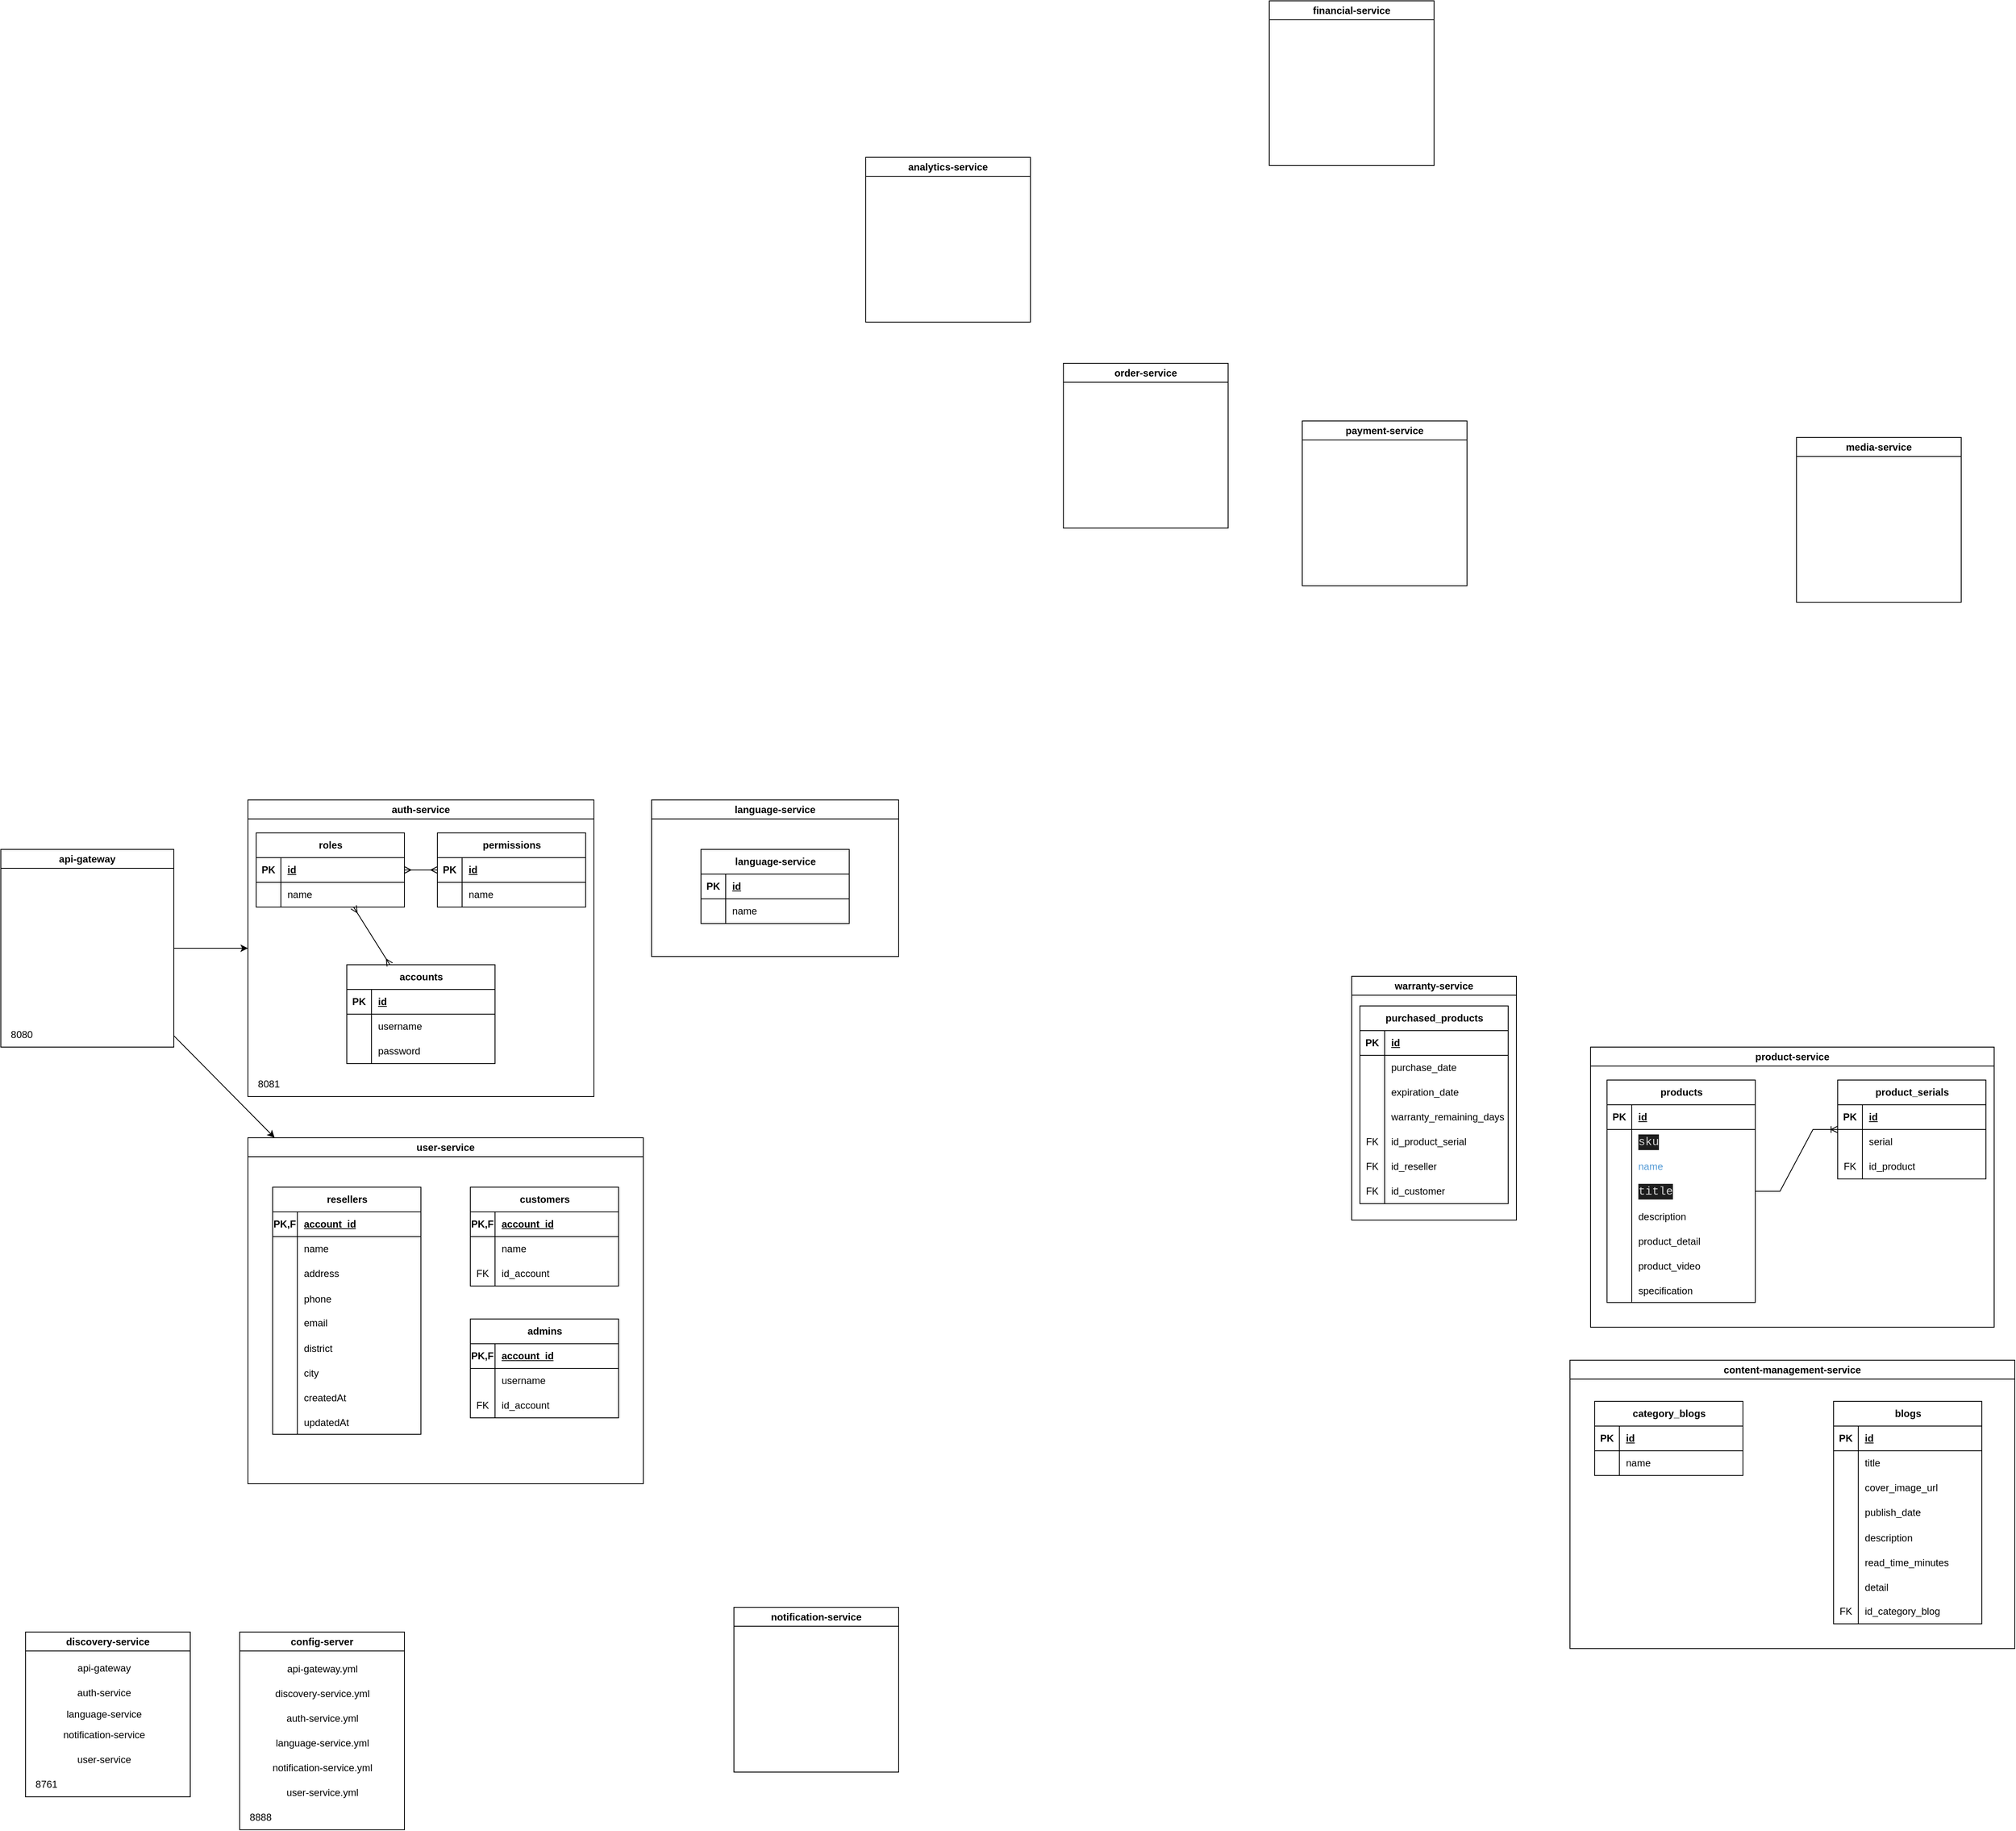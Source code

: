 <mxfile>
    <diagram id="C5RBs43oDa-KdzZeNtuy" name="Page-1">
        <mxGraphModel dx="4079" dy="974" grid="1" gridSize="10" guides="1" tooltips="1" connect="1" arrows="1" fold="1" page="1" pageScale="1" pageWidth="827" pageHeight="1169" math="0" shadow="0">
            <root>
                <mxCell id="WIyWlLk6GJQsqaUBKTNV-0"/>
                <mxCell id="WIyWlLk6GJQsqaUBKTNV-1" parent="WIyWlLk6GJQsqaUBKTNV-0"/>
                <mxCell id="_GGY6ki9iWg_RVOEwMME-0" value="auth-service" style="swimlane;whiteSpace=wrap;html=1;" parent="WIyWlLk6GJQsqaUBKTNV-1" vertex="1">
                    <mxGeometry x="-1960" y="1440" width="420" height="360" as="geometry"/>
                </mxCell>
                <mxCell id="wCOgNvQCXmiwjySnKngC-160" value="roles" style="shape=table;startSize=30;container=1;collapsible=1;childLayout=tableLayout;fixedRows=1;rowLines=0;fontStyle=1;align=center;resizeLast=1;html=1;" parent="_GGY6ki9iWg_RVOEwMME-0" vertex="1">
                    <mxGeometry x="10" y="40" width="180" height="90" as="geometry"/>
                </mxCell>
                <mxCell id="wCOgNvQCXmiwjySnKngC-161" value="" style="shape=tableRow;horizontal=0;startSize=0;swimlaneHead=0;swimlaneBody=0;fillColor=none;collapsible=0;dropTarget=0;points=[[0,0.5],[1,0.5]];portConstraint=eastwest;top=0;left=0;right=0;bottom=1;" parent="wCOgNvQCXmiwjySnKngC-160" vertex="1">
                    <mxGeometry y="30" width="180" height="30" as="geometry"/>
                </mxCell>
                <mxCell id="wCOgNvQCXmiwjySnKngC-162" value="PK" style="shape=partialRectangle;connectable=0;fillColor=none;top=0;left=0;bottom=0;right=0;fontStyle=1;overflow=hidden;whiteSpace=wrap;html=1;" parent="wCOgNvQCXmiwjySnKngC-161" vertex="1">
                    <mxGeometry width="30" height="30" as="geometry">
                        <mxRectangle width="30" height="30" as="alternateBounds"/>
                    </mxGeometry>
                </mxCell>
                <mxCell id="wCOgNvQCXmiwjySnKngC-163" value="id" style="shape=partialRectangle;connectable=0;fillColor=none;top=0;left=0;bottom=0;right=0;align=left;spacingLeft=6;fontStyle=5;overflow=hidden;whiteSpace=wrap;html=1;" parent="wCOgNvQCXmiwjySnKngC-161" vertex="1">
                    <mxGeometry x="30" width="150" height="30" as="geometry">
                        <mxRectangle width="150" height="30" as="alternateBounds"/>
                    </mxGeometry>
                </mxCell>
                <mxCell id="wCOgNvQCXmiwjySnKngC-164" value="" style="shape=tableRow;horizontal=0;startSize=0;swimlaneHead=0;swimlaneBody=0;fillColor=none;collapsible=0;dropTarget=0;points=[[0,0.5],[1,0.5]];portConstraint=eastwest;top=0;left=0;right=0;bottom=0;" parent="wCOgNvQCXmiwjySnKngC-160" vertex="1">
                    <mxGeometry y="60" width="180" height="30" as="geometry"/>
                </mxCell>
                <mxCell id="wCOgNvQCXmiwjySnKngC-165" value="" style="shape=partialRectangle;connectable=0;fillColor=none;top=0;left=0;bottom=0;right=0;editable=1;overflow=hidden;whiteSpace=wrap;html=1;" parent="wCOgNvQCXmiwjySnKngC-164" vertex="1">
                    <mxGeometry width="30" height="30" as="geometry">
                        <mxRectangle width="30" height="30" as="alternateBounds"/>
                    </mxGeometry>
                </mxCell>
                <mxCell id="wCOgNvQCXmiwjySnKngC-166" value="name" style="shape=partialRectangle;connectable=0;fillColor=none;top=0;left=0;bottom=0;right=0;align=left;spacingLeft=6;overflow=hidden;whiteSpace=wrap;html=1;" parent="wCOgNvQCXmiwjySnKngC-164" vertex="1">
                    <mxGeometry x="30" width="150" height="30" as="geometry">
                        <mxRectangle width="150" height="30" as="alternateBounds"/>
                    </mxGeometry>
                </mxCell>
                <mxCell id="wCOgNvQCXmiwjySnKngC-173" value="permissions" style="shape=table;startSize=30;container=1;collapsible=1;childLayout=tableLayout;fixedRows=1;rowLines=0;fontStyle=1;align=center;resizeLast=1;html=1;" parent="_GGY6ki9iWg_RVOEwMME-0" vertex="1">
                    <mxGeometry x="230" y="40" width="180" height="90" as="geometry"/>
                </mxCell>
                <mxCell id="wCOgNvQCXmiwjySnKngC-174" value="" style="shape=tableRow;horizontal=0;startSize=0;swimlaneHead=0;swimlaneBody=0;fillColor=none;collapsible=0;dropTarget=0;points=[[0,0.5],[1,0.5]];portConstraint=eastwest;top=0;left=0;right=0;bottom=1;" parent="wCOgNvQCXmiwjySnKngC-173" vertex="1">
                    <mxGeometry y="30" width="180" height="30" as="geometry"/>
                </mxCell>
                <mxCell id="wCOgNvQCXmiwjySnKngC-175" value="PK" style="shape=partialRectangle;connectable=0;fillColor=none;top=0;left=0;bottom=0;right=0;fontStyle=1;overflow=hidden;whiteSpace=wrap;html=1;" parent="wCOgNvQCXmiwjySnKngC-174" vertex="1">
                    <mxGeometry width="30" height="30" as="geometry">
                        <mxRectangle width="30" height="30" as="alternateBounds"/>
                    </mxGeometry>
                </mxCell>
                <mxCell id="wCOgNvQCXmiwjySnKngC-176" value="id" style="shape=partialRectangle;connectable=0;fillColor=none;top=0;left=0;bottom=0;right=0;align=left;spacingLeft=6;fontStyle=5;overflow=hidden;whiteSpace=wrap;html=1;" parent="wCOgNvQCXmiwjySnKngC-174" vertex="1">
                    <mxGeometry x="30" width="150" height="30" as="geometry">
                        <mxRectangle width="150" height="30" as="alternateBounds"/>
                    </mxGeometry>
                </mxCell>
                <mxCell id="wCOgNvQCXmiwjySnKngC-177" value="" style="shape=tableRow;horizontal=0;startSize=0;swimlaneHead=0;swimlaneBody=0;fillColor=none;collapsible=0;dropTarget=0;points=[[0,0.5],[1,0.5]];portConstraint=eastwest;top=0;left=0;right=0;bottom=0;" parent="wCOgNvQCXmiwjySnKngC-173" vertex="1">
                    <mxGeometry y="60" width="180" height="30" as="geometry"/>
                </mxCell>
                <mxCell id="wCOgNvQCXmiwjySnKngC-178" value="" style="shape=partialRectangle;connectable=0;fillColor=none;top=0;left=0;bottom=0;right=0;editable=1;overflow=hidden;whiteSpace=wrap;html=1;" parent="wCOgNvQCXmiwjySnKngC-177" vertex="1">
                    <mxGeometry width="30" height="30" as="geometry">
                        <mxRectangle width="30" height="30" as="alternateBounds"/>
                    </mxGeometry>
                </mxCell>
                <mxCell id="wCOgNvQCXmiwjySnKngC-179" value="name" style="shape=partialRectangle;connectable=0;fillColor=none;top=0;left=0;bottom=0;right=0;align=left;spacingLeft=6;overflow=hidden;whiteSpace=wrap;html=1;" parent="wCOgNvQCXmiwjySnKngC-177" vertex="1">
                    <mxGeometry x="30" width="150" height="30" as="geometry">
                        <mxRectangle width="150" height="30" as="alternateBounds"/>
                    </mxGeometry>
                </mxCell>
                <mxCell id="SdWdjEIZBJ3jBZ3kOrYW-0" value="8081" style="text;html=1;align=center;verticalAlign=middle;resizable=0;points=[];autosize=1;strokeColor=none;fillColor=none;" parent="_GGY6ki9iWg_RVOEwMME-0" vertex="1">
                    <mxGeometry y="330" width="50" height="30" as="geometry"/>
                </mxCell>
                <mxCell id="wCOgNvQCXmiwjySnKngC-199" value="accounts" style="shape=table;startSize=30;container=1;collapsible=1;childLayout=tableLayout;fixedRows=1;rowLines=0;fontStyle=1;align=center;resizeLast=1;html=1;" parent="_GGY6ki9iWg_RVOEwMME-0" vertex="1">
                    <mxGeometry x="120" y="200" width="180" height="120" as="geometry"/>
                </mxCell>
                <mxCell id="wCOgNvQCXmiwjySnKngC-200" value="" style="shape=tableRow;horizontal=0;startSize=0;swimlaneHead=0;swimlaneBody=0;fillColor=none;collapsible=0;dropTarget=0;points=[[0,0.5],[1,0.5]];portConstraint=eastwest;top=0;left=0;right=0;bottom=1;" parent="wCOgNvQCXmiwjySnKngC-199" vertex="1">
                    <mxGeometry y="30" width="180" height="30" as="geometry"/>
                </mxCell>
                <mxCell id="wCOgNvQCXmiwjySnKngC-201" value="PK" style="shape=partialRectangle;connectable=0;fillColor=none;top=0;left=0;bottom=0;right=0;fontStyle=1;overflow=hidden;whiteSpace=wrap;html=1;" parent="wCOgNvQCXmiwjySnKngC-200" vertex="1">
                    <mxGeometry width="30" height="30" as="geometry">
                        <mxRectangle width="30" height="30" as="alternateBounds"/>
                    </mxGeometry>
                </mxCell>
                <mxCell id="wCOgNvQCXmiwjySnKngC-202" value="id" style="shape=partialRectangle;connectable=0;fillColor=none;top=0;left=0;bottom=0;right=0;align=left;spacingLeft=6;fontStyle=5;overflow=hidden;whiteSpace=wrap;html=1;" parent="wCOgNvQCXmiwjySnKngC-200" vertex="1">
                    <mxGeometry x="30" width="150" height="30" as="geometry">
                        <mxRectangle width="150" height="30" as="alternateBounds"/>
                    </mxGeometry>
                </mxCell>
                <mxCell id="wCOgNvQCXmiwjySnKngC-203" value="" style="shape=tableRow;horizontal=0;startSize=0;swimlaneHead=0;swimlaneBody=0;fillColor=none;collapsible=0;dropTarget=0;points=[[0,0.5],[1,0.5]];portConstraint=eastwest;top=0;left=0;right=0;bottom=0;" parent="wCOgNvQCXmiwjySnKngC-199" vertex="1">
                    <mxGeometry y="60" width="180" height="30" as="geometry"/>
                </mxCell>
                <mxCell id="wCOgNvQCXmiwjySnKngC-204" value="" style="shape=partialRectangle;connectable=0;fillColor=none;top=0;left=0;bottom=0;right=0;editable=1;overflow=hidden;whiteSpace=wrap;html=1;" parent="wCOgNvQCXmiwjySnKngC-203" vertex="1">
                    <mxGeometry width="30" height="30" as="geometry">
                        <mxRectangle width="30" height="30" as="alternateBounds"/>
                    </mxGeometry>
                </mxCell>
                <mxCell id="wCOgNvQCXmiwjySnKngC-205" value="username" style="shape=partialRectangle;connectable=0;fillColor=none;top=0;left=0;bottom=0;right=0;align=left;spacingLeft=6;overflow=hidden;whiteSpace=wrap;html=1;" parent="wCOgNvQCXmiwjySnKngC-203" vertex="1">
                    <mxGeometry x="30" width="150" height="30" as="geometry">
                        <mxRectangle width="150" height="30" as="alternateBounds"/>
                    </mxGeometry>
                </mxCell>
                <mxCell id="wCOgNvQCXmiwjySnKngC-206" value="" style="shape=tableRow;horizontal=0;startSize=0;swimlaneHead=0;swimlaneBody=0;fillColor=none;collapsible=0;dropTarget=0;points=[[0,0.5],[1,0.5]];portConstraint=eastwest;top=0;left=0;right=0;bottom=0;" parent="wCOgNvQCXmiwjySnKngC-199" vertex="1">
                    <mxGeometry y="90" width="180" height="30" as="geometry"/>
                </mxCell>
                <mxCell id="wCOgNvQCXmiwjySnKngC-207" value="" style="shape=partialRectangle;connectable=0;fillColor=none;top=0;left=0;bottom=0;right=0;editable=1;overflow=hidden;whiteSpace=wrap;html=1;" parent="wCOgNvQCXmiwjySnKngC-206" vertex="1">
                    <mxGeometry width="30" height="30" as="geometry">
                        <mxRectangle width="30" height="30" as="alternateBounds"/>
                    </mxGeometry>
                </mxCell>
                <mxCell id="wCOgNvQCXmiwjySnKngC-208" value="password" style="shape=partialRectangle;connectable=0;fillColor=none;top=0;left=0;bottom=0;right=0;align=left;spacingLeft=6;overflow=hidden;whiteSpace=wrap;html=1;" parent="wCOgNvQCXmiwjySnKngC-206" vertex="1">
                    <mxGeometry x="30" width="150" height="30" as="geometry">
                        <mxRectangle width="150" height="30" as="alternateBounds"/>
                    </mxGeometry>
                </mxCell>
                <mxCell id="xd8sfyGzL2KBimTXTp64-20" value="" style="edgeStyle=entityRelationEdgeStyle;fontSize=12;html=1;endArrow=ERmany;startArrow=ERmany;rounded=0;" parent="_GGY6ki9iWg_RVOEwMME-0" source="wCOgNvQCXmiwjySnKngC-160" target="wCOgNvQCXmiwjySnKngC-173" edge="1">
                    <mxGeometry width="100" height="100" relative="1" as="geometry">
                        <mxPoint x="570" y="-100" as="sourcePoint"/>
                        <mxPoint x="670" y="-200" as="targetPoint"/>
                    </mxGeometry>
                </mxCell>
                <mxCell id="xd8sfyGzL2KBimTXTp64-21" value="" style="fontSize=12;html=1;endArrow=ERmany;startArrow=ERmany;rounded=0;" parent="_GGY6ki9iWg_RVOEwMME-0" source="wCOgNvQCXmiwjySnKngC-160" target="wCOgNvQCXmiwjySnKngC-199" edge="1">
                    <mxGeometry width="100" height="100" relative="1" as="geometry">
                        <mxPoint x="200" y="95" as="sourcePoint"/>
                        <mxPoint x="240" y="95" as="targetPoint"/>
                    </mxGeometry>
                </mxCell>
                <mxCell id="_GGY6ki9iWg_RVOEwMME-1" value="api-gateway" style="swimlane;whiteSpace=wrap;html=1;" parent="WIyWlLk6GJQsqaUBKTNV-1" vertex="1">
                    <mxGeometry x="-2260" y="1500" width="210" height="240" as="geometry"/>
                </mxCell>
                <mxCell id="btsvuo1SS9aUx5Ce6vys-5" value="8080" style="text;html=1;align=center;verticalAlign=middle;resizable=0;points=[];autosize=1;strokeColor=none;fillColor=none;" parent="_GGY6ki9iWg_RVOEwMME-1" vertex="1">
                    <mxGeometry y="210" width="50" height="30" as="geometry"/>
                </mxCell>
                <mxCell id="7_WWpRp31Wa3XYK53PLA-0" value="product-service" style="swimlane;whiteSpace=wrap;html=1;" parent="WIyWlLk6GJQsqaUBKTNV-1" vertex="1">
                    <mxGeometry x="-330" y="1740" width="490" height="340" as="geometry"/>
                </mxCell>
                <mxCell id="7_WWpRp31Wa3XYK53PLA-8" value="products" style="shape=table;startSize=30;container=1;collapsible=1;childLayout=tableLayout;fixedRows=1;rowLines=0;fontStyle=1;align=center;resizeLast=1;html=1;" parent="7_WWpRp31Wa3XYK53PLA-0" vertex="1">
                    <mxGeometry x="20" y="40" width="180" height="270" as="geometry"/>
                </mxCell>
                <mxCell id="7_WWpRp31Wa3XYK53PLA-9" value="" style="shape=tableRow;horizontal=0;startSize=0;swimlaneHead=0;swimlaneBody=0;fillColor=none;collapsible=0;dropTarget=0;points=[[0,0.5],[1,0.5]];portConstraint=eastwest;top=0;left=0;right=0;bottom=1;" parent="7_WWpRp31Wa3XYK53PLA-8" vertex="1">
                    <mxGeometry y="30" width="180" height="30" as="geometry"/>
                </mxCell>
                <mxCell id="7_WWpRp31Wa3XYK53PLA-10" value="PK" style="shape=partialRectangle;connectable=0;fillColor=none;top=0;left=0;bottom=0;right=0;fontStyle=1;overflow=hidden;whiteSpace=wrap;html=1;" parent="7_WWpRp31Wa3XYK53PLA-9" vertex="1">
                    <mxGeometry width="30" height="30" as="geometry">
                        <mxRectangle width="30" height="30" as="alternateBounds"/>
                    </mxGeometry>
                </mxCell>
                <mxCell id="7_WWpRp31Wa3XYK53PLA-11" value="id" style="shape=partialRectangle;connectable=0;fillColor=none;top=0;left=0;bottom=0;right=0;align=left;spacingLeft=6;fontStyle=5;overflow=hidden;whiteSpace=wrap;html=1;" parent="7_WWpRp31Wa3XYK53PLA-9" vertex="1">
                    <mxGeometry x="30" width="150" height="30" as="geometry">
                        <mxRectangle width="150" height="30" as="alternateBounds"/>
                    </mxGeometry>
                </mxCell>
                <mxCell id="7_WWpRp31Wa3XYK53PLA-12" value="" style="shape=tableRow;horizontal=0;startSize=0;swimlaneHead=0;swimlaneBody=0;fillColor=none;collapsible=0;dropTarget=0;points=[[0,0.5],[1,0.5]];portConstraint=eastwest;top=0;left=0;right=0;bottom=0;" parent="7_WWpRp31Wa3XYK53PLA-8" vertex="1">
                    <mxGeometry y="60" width="180" height="30" as="geometry"/>
                </mxCell>
                <mxCell id="7_WWpRp31Wa3XYK53PLA-13" value="" style="shape=partialRectangle;connectable=0;fillColor=none;top=0;left=0;bottom=0;right=0;editable=1;overflow=hidden;whiteSpace=wrap;html=1;" parent="7_WWpRp31Wa3XYK53PLA-12" vertex="1">
                    <mxGeometry width="30" height="30" as="geometry">
                        <mxRectangle width="30" height="30" as="alternateBounds"/>
                    </mxGeometry>
                </mxCell>
                <mxCell id="7_WWpRp31Wa3XYK53PLA-14" value="&lt;div style=&quot;color: rgb(212, 212, 212); background-color: rgb(30, 30, 30); font-family: Consolas, &amp;quot;Courier New&amp;quot;, monospace; font-size: 14px; line-height: 19px; white-space: pre;&quot;&gt;sku&lt;/div&gt;" style="shape=partialRectangle;connectable=0;fillColor=none;top=0;left=0;bottom=0;right=0;align=left;spacingLeft=6;overflow=hidden;whiteSpace=wrap;html=1;" parent="7_WWpRp31Wa3XYK53PLA-12" vertex="1">
                    <mxGeometry x="30" width="150" height="30" as="geometry">
                        <mxRectangle width="150" height="30" as="alternateBounds"/>
                    </mxGeometry>
                </mxCell>
                <mxCell id="7_WWpRp31Wa3XYK53PLA-15" value="" style="shape=tableRow;horizontal=0;startSize=0;swimlaneHead=0;swimlaneBody=0;fillColor=none;collapsible=0;dropTarget=0;points=[[0,0.5],[1,0.5]];portConstraint=eastwest;top=0;left=0;right=0;bottom=0;" parent="7_WWpRp31Wa3XYK53PLA-8" vertex="1">
                    <mxGeometry y="90" width="180" height="30" as="geometry"/>
                </mxCell>
                <mxCell id="7_WWpRp31Wa3XYK53PLA-16" value="" style="shape=partialRectangle;connectable=0;fillColor=none;top=0;left=0;bottom=0;right=0;editable=1;overflow=hidden;whiteSpace=wrap;html=1;" parent="7_WWpRp31Wa3XYK53PLA-15" vertex="1">
                    <mxGeometry width="30" height="30" as="geometry">
                        <mxRectangle width="30" height="30" as="alternateBounds"/>
                    </mxGeometry>
                </mxCell>
                <mxCell id="7_WWpRp31Wa3XYK53PLA-17" value="&lt;font color=&quot;#569cd6&quot;&gt;name&lt;/font&gt;" style="shape=partialRectangle;connectable=0;fillColor=none;top=0;left=0;bottom=0;right=0;align=left;spacingLeft=6;overflow=hidden;whiteSpace=wrap;html=1;" parent="7_WWpRp31Wa3XYK53PLA-15" vertex="1">
                    <mxGeometry x="30" width="150" height="30" as="geometry">
                        <mxRectangle width="150" height="30" as="alternateBounds"/>
                    </mxGeometry>
                </mxCell>
                <mxCell id="7_WWpRp31Wa3XYK53PLA-18" value="" style="shape=tableRow;horizontal=0;startSize=0;swimlaneHead=0;swimlaneBody=0;fillColor=none;collapsible=0;dropTarget=0;points=[[0,0.5],[1,0.5]];portConstraint=eastwest;top=0;left=0;right=0;bottom=0;" parent="7_WWpRp31Wa3XYK53PLA-8" vertex="1">
                    <mxGeometry y="120" width="180" height="30" as="geometry"/>
                </mxCell>
                <mxCell id="7_WWpRp31Wa3XYK53PLA-19" value="" style="shape=partialRectangle;connectable=0;fillColor=none;top=0;left=0;bottom=0;right=0;editable=1;overflow=hidden;whiteSpace=wrap;html=1;" parent="7_WWpRp31Wa3XYK53PLA-18" vertex="1">
                    <mxGeometry width="30" height="30" as="geometry">
                        <mxRectangle width="30" height="30" as="alternateBounds"/>
                    </mxGeometry>
                </mxCell>
                <mxCell id="7_WWpRp31Wa3XYK53PLA-20" value="&lt;div style=&quot;color: rgb(212, 212, 212); background-color: rgb(30, 30, 30); font-family: Consolas, &amp;quot;Courier New&amp;quot;, monospace; font-size: 14px; line-height: 19px; white-space: pre;&quot;&gt;title&lt;/div&gt;" style="shape=partialRectangle;connectable=0;fillColor=none;top=0;left=0;bottom=0;right=0;align=left;spacingLeft=6;overflow=hidden;whiteSpace=wrap;html=1;" parent="7_WWpRp31Wa3XYK53PLA-18" vertex="1">
                    <mxGeometry x="30" width="150" height="30" as="geometry">
                        <mxRectangle width="150" height="30" as="alternateBounds"/>
                    </mxGeometry>
                </mxCell>
                <mxCell id="7_WWpRp31Wa3XYK53PLA-22" value="" style="shape=tableRow;horizontal=0;startSize=0;swimlaneHead=0;swimlaneBody=0;fillColor=none;collapsible=0;dropTarget=0;points=[[0,0.5],[1,0.5]];portConstraint=eastwest;top=0;left=0;right=0;bottom=0;" parent="7_WWpRp31Wa3XYK53PLA-8" vertex="1">
                    <mxGeometry y="150" width="180" height="30" as="geometry"/>
                </mxCell>
                <mxCell id="7_WWpRp31Wa3XYK53PLA-23" value="" style="shape=partialRectangle;connectable=0;fillColor=none;top=0;left=0;bottom=0;right=0;editable=1;overflow=hidden;" parent="7_WWpRp31Wa3XYK53PLA-22" vertex="1">
                    <mxGeometry width="30" height="30" as="geometry">
                        <mxRectangle width="30" height="30" as="alternateBounds"/>
                    </mxGeometry>
                </mxCell>
                <mxCell id="7_WWpRp31Wa3XYK53PLA-24" value="description" style="shape=partialRectangle;connectable=0;fillColor=none;top=0;left=0;bottom=0;right=0;align=left;spacingLeft=6;overflow=hidden;" parent="7_WWpRp31Wa3XYK53PLA-22" vertex="1">
                    <mxGeometry x="30" width="150" height="30" as="geometry">
                        <mxRectangle width="150" height="30" as="alternateBounds"/>
                    </mxGeometry>
                </mxCell>
                <mxCell id="wCOgNvQCXmiwjySnKngC-1" value="" style="shape=tableRow;horizontal=0;startSize=0;swimlaneHead=0;swimlaneBody=0;fillColor=none;collapsible=0;dropTarget=0;points=[[0,0.5],[1,0.5]];portConstraint=eastwest;top=0;left=0;right=0;bottom=0;" parent="7_WWpRp31Wa3XYK53PLA-8" vertex="1">
                    <mxGeometry y="180" width="180" height="30" as="geometry"/>
                </mxCell>
                <mxCell id="wCOgNvQCXmiwjySnKngC-2" value="" style="shape=partialRectangle;connectable=0;fillColor=none;top=0;left=0;bottom=0;right=0;editable=1;overflow=hidden;" parent="wCOgNvQCXmiwjySnKngC-1" vertex="1">
                    <mxGeometry width="30" height="30" as="geometry">
                        <mxRectangle width="30" height="30" as="alternateBounds"/>
                    </mxGeometry>
                </mxCell>
                <mxCell id="wCOgNvQCXmiwjySnKngC-3" value="product_detail" style="shape=partialRectangle;connectable=0;fillColor=none;top=0;left=0;bottom=0;right=0;align=left;spacingLeft=6;overflow=hidden;" parent="wCOgNvQCXmiwjySnKngC-1" vertex="1">
                    <mxGeometry x="30" width="150" height="30" as="geometry">
                        <mxRectangle width="150" height="30" as="alternateBounds"/>
                    </mxGeometry>
                </mxCell>
                <mxCell id="wCOgNvQCXmiwjySnKngC-5" value="" style="shape=tableRow;horizontal=0;startSize=0;swimlaneHead=0;swimlaneBody=0;fillColor=none;collapsible=0;dropTarget=0;points=[[0,0.5],[1,0.5]];portConstraint=eastwest;top=0;left=0;right=0;bottom=0;" parent="7_WWpRp31Wa3XYK53PLA-8" vertex="1">
                    <mxGeometry y="210" width="180" height="30" as="geometry"/>
                </mxCell>
                <mxCell id="wCOgNvQCXmiwjySnKngC-6" value="" style="shape=partialRectangle;connectable=0;fillColor=none;top=0;left=0;bottom=0;right=0;editable=1;overflow=hidden;" parent="wCOgNvQCXmiwjySnKngC-5" vertex="1">
                    <mxGeometry width="30" height="30" as="geometry">
                        <mxRectangle width="30" height="30" as="alternateBounds"/>
                    </mxGeometry>
                </mxCell>
                <mxCell id="wCOgNvQCXmiwjySnKngC-7" value="product_video" style="shape=partialRectangle;connectable=0;fillColor=none;top=0;left=0;bottom=0;right=0;align=left;spacingLeft=6;overflow=hidden;" parent="wCOgNvQCXmiwjySnKngC-5" vertex="1">
                    <mxGeometry x="30" width="150" height="30" as="geometry">
                        <mxRectangle width="150" height="30" as="alternateBounds"/>
                    </mxGeometry>
                </mxCell>
                <mxCell id="wCOgNvQCXmiwjySnKngC-9" value="" style="shape=tableRow;horizontal=0;startSize=0;swimlaneHead=0;swimlaneBody=0;fillColor=none;collapsible=0;dropTarget=0;points=[[0,0.5],[1,0.5]];portConstraint=eastwest;top=0;left=0;right=0;bottom=0;" parent="7_WWpRp31Wa3XYK53PLA-8" vertex="1">
                    <mxGeometry y="240" width="180" height="30" as="geometry"/>
                </mxCell>
                <mxCell id="wCOgNvQCXmiwjySnKngC-10" value="" style="shape=partialRectangle;connectable=0;fillColor=none;top=0;left=0;bottom=0;right=0;editable=1;overflow=hidden;" parent="wCOgNvQCXmiwjySnKngC-9" vertex="1">
                    <mxGeometry width="30" height="30" as="geometry">
                        <mxRectangle width="30" height="30" as="alternateBounds"/>
                    </mxGeometry>
                </mxCell>
                <mxCell id="wCOgNvQCXmiwjySnKngC-11" value="specification" style="shape=partialRectangle;connectable=0;fillColor=none;top=0;left=0;bottom=0;right=0;align=left;spacingLeft=6;overflow=hidden;" parent="wCOgNvQCXmiwjySnKngC-9" vertex="1">
                    <mxGeometry x="30" width="150" height="30" as="geometry">
                        <mxRectangle width="150" height="30" as="alternateBounds"/>
                    </mxGeometry>
                </mxCell>
                <mxCell id="wCOgNvQCXmiwjySnKngC-105" value="product_serials" style="shape=table;startSize=30;container=1;collapsible=1;childLayout=tableLayout;fixedRows=1;rowLines=0;fontStyle=1;align=center;resizeLast=1;html=1;" parent="7_WWpRp31Wa3XYK53PLA-0" vertex="1">
                    <mxGeometry x="300" y="40" width="180" height="120" as="geometry"/>
                </mxCell>
                <mxCell id="wCOgNvQCXmiwjySnKngC-106" value="" style="shape=tableRow;horizontal=0;startSize=0;swimlaneHead=0;swimlaneBody=0;fillColor=none;collapsible=0;dropTarget=0;points=[[0,0.5],[1,0.5]];portConstraint=eastwest;top=0;left=0;right=0;bottom=1;" parent="wCOgNvQCXmiwjySnKngC-105" vertex="1">
                    <mxGeometry y="30" width="180" height="30" as="geometry"/>
                </mxCell>
                <mxCell id="wCOgNvQCXmiwjySnKngC-107" value="PK" style="shape=partialRectangle;connectable=0;fillColor=none;top=0;left=0;bottom=0;right=0;fontStyle=1;overflow=hidden;whiteSpace=wrap;html=1;" parent="wCOgNvQCXmiwjySnKngC-106" vertex="1">
                    <mxGeometry width="30" height="30" as="geometry">
                        <mxRectangle width="30" height="30" as="alternateBounds"/>
                    </mxGeometry>
                </mxCell>
                <mxCell id="wCOgNvQCXmiwjySnKngC-108" value="id" style="shape=partialRectangle;connectable=0;fillColor=none;top=0;left=0;bottom=0;right=0;align=left;spacingLeft=6;fontStyle=5;overflow=hidden;whiteSpace=wrap;html=1;" parent="wCOgNvQCXmiwjySnKngC-106" vertex="1">
                    <mxGeometry x="30" width="150" height="30" as="geometry">
                        <mxRectangle width="150" height="30" as="alternateBounds"/>
                    </mxGeometry>
                </mxCell>
                <mxCell id="wCOgNvQCXmiwjySnKngC-109" value="" style="shape=tableRow;horizontal=0;startSize=0;swimlaneHead=0;swimlaneBody=0;fillColor=none;collapsible=0;dropTarget=0;points=[[0,0.5],[1,0.5]];portConstraint=eastwest;top=0;left=0;right=0;bottom=0;" parent="wCOgNvQCXmiwjySnKngC-105" vertex="1">
                    <mxGeometry y="60" width="180" height="30" as="geometry"/>
                </mxCell>
                <mxCell id="wCOgNvQCXmiwjySnKngC-110" value="" style="shape=partialRectangle;connectable=0;fillColor=none;top=0;left=0;bottom=0;right=0;editable=1;overflow=hidden;whiteSpace=wrap;html=1;" parent="wCOgNvQCXmiwjySnKngC-109" vertex="1">
                    <mxGeometry width="30" height="30" as="geometry">
                        <mxRectangle width="30" height="30" as="alternateBounds"/>
                    </mxGeometry>
                </mxCell>
                <mxCell id="wCOgNvQCXmiwjySnKngC-111" value="serial" style="shape=partialRectangle;connectable=0;fillColor=none;top=0;left=0;bottom=0;right=0;align=left;spacingLeft=6;overflow=hidden;whiteSpace=wrap;html=1;" parent="wCOgNvQCXmiwjySnKngC-109" vertex="1">
                    <mxGeometry x="30" width="150" height="30" as="geometry">
                        <mxRectangle width="150" height="30" as="alternateBounds"/>
                    </mxGeometry>
                </mxCell>
                <mxCell id="wCOgNvQCXmiwjySnKngC-119" value="" style="shape=tableRow;horizontal=0;startSize=0;swimlaneHead=0;swimlaneBody=0;fillColor=none;collapsible=0;dropTarget=0;points=[[0,0.5],[1,0.5]];portConstraint=eastwest;top=0;left=0;right=0;bottom=0;" parent="wCOgNvQCXmiwjySnKngC-105" vertex="1">
                    <mxGeometry y="90" width="180" height="30" as="geometry"/>
                </mxCell>
                <mxCell id="wCOgNvQCXmiwjySnKngC-120" value="FK" style="shape=partialRectangle;connectable=0;fillColor=none;top=0;left=0;bottom=0;right=0;fontStyle=0;overflow=hidden;whiteSpace=wrap;html=1;" parent="wCOgNvQCXmiwjySnKngC-119" vertex="1">
                    <mxGeometry width="30" height="30" as="geometry">
                        <mxRectangle width="30" height="30" as="alternateBounds"/>
                    </mxGeometry>
                </mxCell>
                <mxCell id="wCOgNvQCXmiwjySnKngC-121" value="id_product" style="shape=partialRectangle;connectable=0;fillColor=none;top=0;left=0;bottom=0;right=0;align=left;spacingLeft=6;fontStyle=0;overflow=hidden;whiteSpace=wrap;html=1;" parent="wCOgNvQCXmiwjySnKngC-119" vertex="1">
                    <mxGeometry x="30" width="150" height="30" as="geometry">
                        <mxRectangle width="150" height="30" as="alternateBounds"/>
                    </mxGeometry>
                </mxCell>
                <mxCell id="wCOgNvQCXmiwjySnKngC-122" value="" style="edgeStyle=entityRelationEdgeStyle;fontSize=12;html=1;endArrow=ERoneToMany;rounded=0;" parent="7_WWpRp31Wa3XYK53PLA-0" source="7_WWpRp31Wa3XYK53PLA-8" target="wCOgNvQCXmiwjySnKngC-105" edge="1">
                    <mxGeometry width="100" height="100" relative="1" as="geometry">
                        <mxPoint x="510" y="270" as="sourcePoint"/>
                        <mxPoint x="610" y="170" as="targetPoint"/>
                    </mxGeometry>
                </mxCell>
                <mxCell id="7_WWpRp31Wa3XYK53PLA-2" value="warranty-service" style="swimlane;whiteSpace=wrap;html=1;" parent="WIyWlLk6GJQsqaUBKTNV-1" vertex="1">
                    <mxGeometry x="-620" y="1654" width="200" height="296" as="geometry"/>
                </mxCell>
                <mxCell id="wCOgNvQCXmiwjySnKngC-92" value="purchased_products" style="shape=table;startSize=30;container=1;collapsible=1;childLayout=tableLayout;fixedRows=1;rowLines=0;fontStyle=1;align=center;resizeLast=1;html=1;" parent="7_WWpRp31Wa3XYK53PLA-2" vertex="1">
                    <mxGeometry x="10" y="36" width="180" height="240" as="geometry"/>
                </mxCell>
                <mxCell id="wCOgNvQCXmiwjySnKngC-93" value="" style="shape=tableRow;horizontal=0;startSize=0;swimlaneHead=0;swimlaneBody=0;fillColor=none;collapsible=0;dropTarget=0;points=[[0,0.5],[1,0.5]];portConstraint=eastwest;top=0;left=0;right=0;bottom=1;" parent="wCOgNvQCXmiwjySnKngC-92" vertex="1">
                    <mxGeometry y="30" width="180" height="30" as="geometry"/>
                </mxCell>
                <mxCell id="wCOgNvQCXmiwjySnKngC-94" value="PK" style="shape=partialRectangle;connectable=0;fillColor=none;top=0;left=0;bottom=0;right=0;fontStyle=1;overflow=hidden;whiteSpace=wrap;html=1;" parent="wCOgNvQCXmiwjySnKngC-93" vertex="1">
                    <mxGeometry width="30" height="30" as="geometry">
                        <mxRectangle width="30" height="30" as="alternateBounds"/>
                    </mxGeometry>
                </mxCell>
                <mxCell id="wCOgNvQCXmiwjySnKngC-95" value="id" style="shape=partialRectangle;connectable=0;fillColor=none;top=0;left=0;bottom=0;right=0;align=left;spacingLeft=6;fontStyle=5;overflow=hidden;whiteSpace=wrap;html=1;" parent="wCOgNvQCXmiwjySnKngC-93" vertex="1">
                    <mxGeometry x="30" width="150" height="30" as="geometry">
                        <mxRectangle width="150" height="30" as="alternateBounds"/>
                    </mxGeometry>
                </mxCell>
                <mxCell id="wCOgNvQCXmiwjySnKngC-96" value="" style="shape=tableRow;horizontal=0;startSize=0;swimlaneHead=0;swimlaneBody=0;fillColor=none;collapsible=0;dropTarget=0;points=[[0,0.5],[1,0.5]];portConstraint=eastwest;top=0;left=0;right=0;bottom=0;" parent="wCOgNvQCXmiwjySnKngC-92" vertex="1">
                    <mxGeometry y="60" width="180" height="30" as="geometry"/>
                </mxCell>
                <mxCell id="wCOgNvQCXmiwjySnKngC-97" value="" style="shape=partialRectangle;connectable=0;fillColor=none;top=0;left=0;bottom=0;right=0;editable=1;overflow=hidden;whiteSpace=wrap;html=1;" parent="wCOgNvQCXmiwjySnKngC-96" vertex="1">
                    <mxGeometry width="30" height="30" as="geometry">
                        <mxRectangle width="30" height="30" as="alternateBounds"/>
                    </mxGeometry>
                </mxCell>
                <mxCell id="wCOgNvQCXmiwjySnKngC-98" value="purchase_date" style="shape=partialRectangle;connectable=0;fillColor=none;top=0;left=0;bottom=0;right=0;align=left;spacingLeft=6;overflow=hidden;whiteSpace=wrap;html=1;" parent="wCOgNvQCXmiwjySnKngC-96" vertex="1">
                    <mxGeometry x="30" width="150" height="30" as="geometry">
                        <mxRectangle width="150" height="30" as="alternateBounds"/>
                    </mxGeometry>
                </mxCell>
                <mxCell id="wCOgNvQCXmiwjySnKngC-99" value="" style="shape=tableRow;horizontal=0;startSize=0;swimlaneHead=0;swimlaneBody=0;fillColor=none;collapsible=0;dropTarget=0;points=[[0,0.5],[1,0.5]];portConstraint=eastwest;top=0;left=0;right=0;bottom=0;" parent="wCOgNvQCXmiwjySnKngC-92" vertex="1">
                    <mxGeometry y="90" width="180" height="30" as="geometry"/>
                </mxCell>
                <mxCell id="wCOgNvQCXmiwjySnKngC-100" value="" style="shape=partialRectangle;connectable=0;fillColor=none;top=0;left=0;bottom=0;right=0;editable=1;overflow=hidden;whiteSpace=wrap;html=1;" parent="wCOgNvQCXmiwjySnKngC-99" vertex="1">
                    <mxGeometry width="30" height="30" as="geometry">
                        <mxRectangle width="30" height="30" as="alternateBounds"/>
                    </mxGeometry>
                </mxCell>
                <mxCell id="wCOgNvQCXmiwjySnKngC-101" value="expiration_date" style="shape=partialRectangle;connectable=0;fillColor=none;top=0;left=0;bottom=0;right=0;align=left;spacingLeft=6;overflow=hidden;whiteSpace=wrap;html=1;" parent="wCOgNvQCXmiwjySnKngC-99" vertex="1">
                    <mxGeometry x="30" width="150" height="30" as="geometry">
                        <mxRectangle width="150" height="30" as="alternateBounds"/>
                    </mxGeometry>
                </mxCell>
                <mxCell id="wCOgNvQCXmiwjySnKngC-102" value="" style="shape=tableRow;horizontal=0;startSize=0;swimlaneHead=0;swimlaneBody=0;fillColor=none;collapsible=0;dropTarget=0;points=[[0,0.5],[1,0.5]];portConstraint=eastwest;top=0;left=0;right=0;bottom=0;" parent="wCOgNvQCXmiwjySnKngC-92" vertex="1">
                    <mxGeometry y="120" width="180" height="30" as="geometry"/>
                </mxCell>
                <mxCell id="wCOgNvQCXmiwjySnKngC-103" value="" style="shape=partialRectangle;connectable=0;fillColor=none;top=0;left=0;bottom=0;right=0;editable=1;overflow=hidden;whiteSpace=wrap;html=1;" parent="wCOgNvQCXmiwjySnKngC-102" vertex="1">
                    <mxGeometry width="30" height="30" as="geometry">
                        <mxRectangle width="30" height="30" as="alternateBounds"/>
                    </mxGeometry>
                </mxCell>
                <mxCell id="wCOgNvQCXmiwjySnKngC-104" value="warranty_remaining_days" style="shape=partialRectangle;connectable=0;fillColor=none;top=0;left=0;bottom=0;right=0;align=left;spacingLeft=6;overflow=hidden;whiteSpace=wrap;html=1;" parent="wCOgNvQCXmiwjySnKngC-102" vertex="1">
                    <mxGeometry x="30" width="150" height="30" as="geometry">
                        <mxRectangle width="150" height="30" as="alternateBounds"/>
                    </mxGeometry>
                </mxCell>
                <mxCell id="wCOgNvQCXmiwjySnKngC-124" value="" style="shape=tableRow;horizontal=0;startSize=0;swimlaneHead=0;swimlaneBody=0;fillColor=none;collapsible=0;dropTarget=0;points=[[0,0.5],[1,0.5]];portConstraint=eastwest;top=0;left=0;right=0;bottom=0;" parent="wCOgNvQCXmiwjySnKngC-92" vertex="1">
                    <mxGeometry y="150" width="180" height="30" as="geometry"/>
                </mxCell>
                <mxCell id="wCOgNvQCXmiwjySnKngC-125" value="FK" style="shape=partialRectangle;connectable=0;fillColor=none;top=0;left=0;bottom=0;right=0;fontStyle=0;overflow=hidden;whiteSpace=wrap;html=1;" parent="wCOgNvQCXmiwjySnKngC-124" vertex="1">
                    <mxGeometry width="30" height="30" as="geometry">
                        <mxRectangle width="30" height="30" as="alternateBounds"/>
                    </mxGeometry>
                </mxCell>
                <mxCell id="wCOgNvQCXmiwjySnKngC-126" value="id_product_serial" style="shape=partialRectangle;connectable=0;fillColor=none;top=0;left=0;bottom=0;right=0;align=left;spacingLeft=6;fontStyle=0;overflow=hidden;whiteSpace=wrap;html=1;" parent="wCOgNvQCXmiwjySnKngC-124" vertex="1">
                    <mxGeometry x="30" width="150" height="30" as="geometry">
                        <mxRectangle width="150" height="30" as="alternateBounds"/>
                    </mxGeometry>
                </mxCell>
                <mxCell id="wCOgNvQCXmiwjySnKngC-145" value="" style="shape=tableRow;horizontal=0;startSize=0;swimlaneHead=0;swimlaneBody=0;fillColor=none;collapsible=0;dropTarget=0;points=[[0,0.5],[1,0.5]];portConstraint=eastwest;top=0;left=0;right=0;bottom=0;" parent="wCOgNvQCXmiwjySnKngC-92" vertex="1">
                    <mxGeometry y="180" width="180" height="30" as="geometry"/>
                </mxCell>
                <mxCell id="wCOgNvQCXmiwjySnKngC-146" value="FK" style="shape=partialRectangle;connectable=0;fillColor=none;top=0;left=0;bottom=0;right=0;fontStyle=0;overflow=hidden;whiteSpace=wrap;html=1;" parent="wCOgNvQCXmiwjySnKngC-145" vertex="1">
                    <mxGeometry width="30" height="30" as="geometry">
                        <mxRectangle width="30" height="30" as="alternateBounds"/>
                    </mxGeometry>
                </mxCell>
                <mxCell id="wCOgNvQCXmiwjySnKngC-147" value="id_reseller" style="shape=partialRectangle;connectable=0;fillColor=none;top=0;left=0;bottom=0;right=0;align=left;spacingLeft=6;fontStyle=0;overflow=hidden;whiteSpace=wrap;html=1;" parent="wCOgNvQCXmiwjySnKngC-145" vertex="1">
                    <mxGeometry x="30" width="150" height="30" as="geometry">
                        <mxRectangle width="150" height="30" as="alternateBounds"/>
                    </mxGeometry>
                </mxCell>
                <mxCell id="wCOgNvQCXmiwjySnKngC-153" value="" style="shape=tableRow;horizontal=0;startSize=0;swimlaneHead=0;swimlaneBody=0;fillColor=none;collapsible=0;dropTarget=0;points=[[0,0.5],[1,0.5]];portConstraint=eastwest;top=0;left=0;right=0;bottom=0;" parent="wCOgNvQCXmiwjySnKngC-92" vertex="1">
                    <mxGeometry y="210" width="180" height="30" as="geometry"/>
                </mxCell>
                <mxCell id="wCOgNvQCXmiwjySnKngC-154" value="FK" style="shape=partialRectangle;connectable=0;fillColor=none;top=0;left=0;bottom=0;right=0;fontStyle=0;overflow=hidden;whiteSpace=wrap;html=1;" parent="wCOgNvQCXmiwjySnKngC-153" vertex="1">
                    <mxGeometry width="30" height="30" as="geometry">
                        <mxRectangle width="30" height="30" as="alternateBounds"/>
                    </mxGeometry>
                </mxCell>
                <mxCell id="wCOgNvQCXmiwjySnKngC-155" value="id_customer" style="shape=partialRectangle;connectable=0;fillColor=none;top=0;left=0;bottom=0;right=0;align=left;spacingLeft=6;fontStyle=0;overflow=hidden;whiteSpace=wrap;html=1;" parent="wCOgNvQCXmiwjySnKngC-153" vertex="1">
                    <mxGeometry x="30" width="150" height="30" as="geometry">
                        <mxRectangle width="150" height="30" as="alternateBounds"/>
                    </mxGeometry>
                </mxCell>
                <mxCell id="7_WWpRp31Wa3XYK53PLA-3" value="content-management-service" style="swimlane;whiteSpace=wrap;html=1;" parent="WIyWlLk6GJQsqaUBKTNV-1" vertex="1">
                    <mxGeometry x="-355" y="2120" width="540" height="350" as="geometry"/>
                </mxCell>
                <mxCell id="wCOgNvQCXmiwjySnKngC-25" value="blogs" style="shape=table;startSize=30;container=1;collapsible=1;childLayout=tableLayout;fixedRows=1;rowLines=0;fontStyle=1;align=center;resizeLast=1;html=1;" parent="7_WWpRp31Wa3XYK53PLA-3" vertex="1">
                    <mxGeometry x="320" y="50" width="180" height="270" as="geometry"/>
                </mxCell>
                <mxCell id="wCOgNvQCXmiwjySnKngC-26" value="" style="shape=tableRow;horizontal=0;startSize=0;swimlaneHead=0;swimlaneBody=0;fillColor=none;collapsible=0;dropTarget=0;points=[[0,0.5],[1,0.5]];portConstraint=eastwest;top=0;left=0;right=0;bottom=1;" parent="wCOgNvQCXmiwjySnKngC-25" vertex="1">
                    <mxGeometry y="30" width="180" height="30" as="geometry"/>
                </mxCell>
                <mxCell id="wCOgNvQCXmiwjySnKngC-27" value="PK" style="shape=partialRectangle;connectable=0;fillColor=none;top=0;left=0;bottom=0;right=0;fontStyle=1;overflow=hidden;whiteSpace=wrap;html=1;" parent="wCOgNvQCXmiwjySnKngC-26" vertex="1">
                    <mxGeometry width="30" height="30" as="geometry">
                        <mxRectangle width="30" height="30" as="alternateBounds"/>
                    </mxGeometry>
                </mxCell>
                <mxCell id="wCOgNvQCXmiwjySnKngC-28" value="id" style="shape=partialRectangle;connectable=0;fillColor=none;top=0;left=0;bottom=0;right=0;align=left;spacingLeft=6;fontStyle=5;overflow=hidden;whiteSpace=wrap;html=1;" parent="wCOgNvQCXmiwjySnKngC-26" vertex="1">
                    <mxGeometry x="30" width="150" height="30" as="geometry">
                        <mxRectangle width="150" height="30" as="alternateBounds"/>
                    </mxGeometry>
                </mxCell>
                <mxCell id="wCOgNvQCXmiwjySnKngC-29" value="" style="shape=tableRow;horizontal=0;startSize=0;swimlaneHead=0;swimlaneBody=0;fillColor=none;collapsible=0;dropTarget=0;points=[[0,0.5],[1,0.5]];portConstraint=eastwest;top=0;left=0;right=0;bottom=0;" parent="wCOgNvQCXmiwjySnKngC-25" vertex="1">
                    <mxGeometry y="60" width="180" height="30" as="geometry"/>
                </mxCell>
                <mxCell id="wCOgNvQCXmiwjySnKngC-30" value="" style="shape=partialRectangle;connectable=0;fillColor=none;top=0;left=0;bottom=0;right=0;editable=1;overflow=hidden;whiteSpace=wrap;html=1;" parent="wCOgNvQCXmiwjySnKngC-29" vertex="1">
                    <mxGeometry width="30" height="30" as="geometry">
                        <mxRectangle width="30" height="30" as="alternateBounds"/>
                    </mxGeometry>
                </mxCell>
                <mxCell id="wCOgNvQCXmiwjySnKngC-31" value="title" style="shape=partialRectangle;connectable=0;fillColor=none;top=0;left=0;bottom=0;right=0;align=left;spacingLeft=6;overflow=hidden;whiteSpace=wrap;html=1;" parent="wCOgNvQCXmiwjySnKngC-29" vertex="1">
                    <mxGeometry x="30" width="150" height="30" as="geometry">
                        <mxRectangle width="150" height="30" as="alternateBounds"/>
                    </mxGeometry>
                </mxCell>
                <mxCell id="wCOgNvQCXmiwjySnKngC-32" value="" style="shape=tableRow;horizontal=0;startSize=0;swimlaneHead=0;swimlaneBody=0;fillColor=none;collapsible=0;dropTarget=0;points=[[0,0.5],[1,0.5]];portConstraint=eastwest;top=0;left=0;right=0;bottom=0;" parent="wCOgNvQCXmiwjySnKngC-25" vertex="1">
                    <mxGeometry y="90" width="180" height="30" as="geometry"/>
                </mxCell>
                <mxCell id="wCOgNvQCXmiwjySnKngC-33" value="" style="shape=partialRectangle;connectable=0;fillColor=none;top=0;left=0;bottom=0;right=0;editable=1;overflow=hidden;whiteSpace=wrap;html=1;" parent="wCOgNvQCXmiwjySnKngC-32" vertex="1">
                    <mxGeometry width="30" height="30" as="geometry">
                        <mxRectangle width="30" height="30" as="alternateBounds"/>
                    </mxGeometry>
                </mxCell>
                <mxCell id="wCOgNvQCXmiwjySnKngC-34" value="cover_image_url" style="shape=partialRectangle;connectable=0;fillColor=none;top=0;left=0;bottom=0;right=0;align=left;spacingLeft=6;overflow=hidden;whiteSpace=wrap;html=1;" parent="wCOgNvQCXmiwjySnKngC-32" vertex="1">
                    <mxGeometry x="30" width="150" height="30" as="geometry">
                        <mxRectangle width="150" height="30" as="alternateBounds"/>
                    </mxGeometry>
                </mxCell>
                <mxCell id="wCOgNvQCXmiwjySnKngC-35" value="" style="shape=tableRow;horizontal=0;startSize=0;swimlaneHead=0;swimlaneBody=0;fillColor=none;collapsible=0;dropTarget=0;points=[[0,0.5],[1,0.5]];portConstraint=eastwest;top=0;left=0;right=0;bottom=0;" parent="wCOgNvQCXmiwjySnKngC-25" vertex="1">
                    <mxGeometry y="120" width="180" height="30" as="geometry"/>
                </mxCell>
                <mxCell id="wCOgNvQCXmiwjySnKngC-36" value="" style="shape=partialRectangle;connectable=0;fillColor=none;top=0;left=0;bottom=0;right=0;editable=1;overflow=hidden;whiteSpace=wrap;html=1;" parent="wCOgNvQCXmiwjySnKngC-35" vertex="1">
                    <mxGeometry width="30" height="30" as="geometry">
                        <mxRectangle width="30" height="30" as="alternateBounds"/>
                    </mxGeometry>
                </mxCell>
                <mxCell id="wCOgNvQCXmiwjySnKngC-37" value="publish_date" style="shape=partialRectangle;connectable=0;fillColor=none;top=0;left=0;bottom=0;right=0;align=left;spacingLeft=6;overflow=hidden;whiteSpace=wrap;html=1;" parent="wCOgNvQCXmiwjySnKngC-35" vertex="1">
                    <mxGeometry x="30" width="150" height="30" as="geometry">
                        <mxRectangle width="150" height="30" as="alternateBounds"/>
                    </mxGeometry>
                </mxCell>
                <mxCell id="wCOgNvQCXmiwjySnKngC-43" value="" style="shape=tableRow;horizontal=0;startSize=0;swimlaneHead=0;swimlaneBody=0;fillColor=none;collapsible=0;dropTarget=0;points=[[0,0.5],[1,0.5]];portConstraint=eastwest;top=0;left=0;right=0;bottom=0;" parent="wCOgNvQCXmiwjySnKngC-25" vertex="1">
                    <mxGeometry y="150" width="180" height="30" as="geometry"/>
                </mxCell>
                <mxCell id="wCOgNvQCXmiwjySnKngC-44" value="" style="shape=partialRectangle;connectable=0;fillColor=none;top=0;left=0;bottom=0;right=0;editable=1;overflow=hidden;" parent="wCOgNvQCXmiwjySnKngC-43" vertex="1">
                    <mxGeometry width="30" height="30" as="geometry">
                        <mxRectangle width="30" height="30" as="alternateBounds"/>
                    </mxGeometry>
                </mxCell>
                <mxCell id="wCOgNvQCXmiwjySnKngC-45" value="description" style="shape=partialRectangle;connectable=0;fillColor=none;top=0;left=0;bottom=0;right=0;align=left;spacingLeft=6;overflow=hidden;" parent="wCOgNvQCXmiwjySnKngC-43" vertex="1">
                    <mxGeometry x="30" width="150" height="30" as="geometry">
                        <mxRectangle width="150" height="30" as="alternateBounds"/>
                    </mxGeometry>
                </mxCell>
                <mxCell id="wCOgNvQCXmiwjySnKngC-47" value="" style="shape=tableRow;horizontal=0;startSize=0;swimlaneHead=0;swimlaneBody=0;fillColor=none;collapsible=0;dropTarget=0;points=[[0,0.5],[1,0.5]];portConstraint=eastwest;top=0;left=0;right=0;bottom=0;" parent="wCOgNvQCXmiwjySnKngC-25" vertex="1">
                    <mxGeometry y="180" width="180" height="30" as="geometry"/>
                </mxCell>
                <mxCell id="wCOgNvQCXmiwjySnKngC-48" value="" style="shape=partialRectangle;connectable=0;fillColor=none;top=0;left=0;bottom=0;right=0;editable=1;overflow=hidden;" parent="wCOgNvQCXmiwjySnKngC-47" vertex="1">
                    <mxGeometry width="30" height="30" as="geometry">
                        <mxRectangle width="30" height="30" as="alternateBounds"/>
                    </mxGeometry>
                </mxCell>
                <mxCell id="wCOgNvQCXmiwjySnKngC-49" value="read_time_minutes" style="shape=partialRectangle;connectable=0;fillColor=none;top=0;left=0;bottom=0;right=0;align=left;spacingLeft=6;overflow=hidden;" parent="wCOgNvQCXmiwjySnKngC-47" vertex="1">
                    <mxGeometry x="30" width="150" height="30" as="geometry">
                        <mxRectangle width="150" height="30" as="alternateBounds"/>
                    </mxGeometry>
                </mxCell>
                <mxCell id="wCOgNvQCXmiwjySnKngC-51" value="" style="shape=tableRow;horizontal=0;startSize=0;swimlaneHead=0;swimlaneBody=0;fillColor=none;collapsible=0;dropTarget=0;points=[[0,0.5],[1,0.5]];portConstraint=eastwest;top=0;left=0;right=0;bottom=0;" parent="wCOgNvQCXmiwjySnKngC-25" vertex="1">
                    <mxGeometry y="210" width="180" height="30" as="geometry"/>
                </mxCell>
                <mxCell id="wCOgNvQCXmiwjySnKngC-52" value="" style="shape=partialRectangle;connectable=0;fillColor=none;top=0;left=0;bottom=0;right=0;editable=1;overflow=hidden;" parent="wCOgNvQCXmiwjySnKngC-51" vertex="1">
                    <mxGeometry width="30" height="30" as="geometry">
                        <mxRectangle width="30" height="30" as="alternateBounds"/>
                    </mxGeometry>
                </mxCell>
                <mxCell id="wCOgNvQCXmiwjySnKngC-53" value="detail" style="shape=partialRectangle;connectable=0;fillColor=none;top=0;left=0;bottom=0;right=0;align=left;spacingLeft=6;overflow=hidden;" parent="wCOgNvQCXmiwjySnKngC-51" vertex="1">
                    <mxGeometry x="30" width="150" height="30" as="geometry">
                        <mxRectangle width="150" height="30" as="alternateBounds"/>
                    </mxGeometry>
                </mxCell>
                <mxCell id="wCOgNvQCXmiwjySnKngC-39" value="" style="shape=tableRow;horizontal=0;startSize=0;swimlaneHead=0;swimlaneBody=0;fillColor=none;collapsible=0;dropTarget=0;points=[[0,0.5],[1,0.5]];portConstraint=eastwest;top=0;left=0;right=0;bottom=0;" parent="wCOgNvQCXmiwjySnKngC-25" vertex="1">
                    <mxGeometry y="240" width="180" height="30" as="geometry"/>
                </mxCell>
                <mxCell id="wCOgNvQCXmiwjySnKngC-40" value="FK" style="shape=partialRectangle;connectable=0;fillColor=none;top=0;left=0;bottom=0;right=0;fontStyle=0;overflow=hidden;whiteSpace=wrap;html=1;" parent="wCOgNvQCXmiwjySnKngC-39" vertex="1">
                    <mxGeometry width="30" height="30" as="geometry">
                        <mxRectangle width="30" height="30" as="alternateBounds"/>
                    </mxGeometry>
                </mxCell>
                <mxCell id="wCOgNvQCXmiwjySnKngC-41" value="id_category_blog" style="shape=partialRectangle;connectable=0;fillColor=none;top=0;left=0;bottom=0;right=0;align=left;spacingLeft=6;fontStyle=0;overflow=hidden;whiteSpace=wrap;html=1;" parent="wCOgNvQCXmiwjySnKngC-39" vertex="1">
                    <mxGeometry x="30" width="150" height="30" as="geometry">
                        <mxRectangle width="150" height="30" as="alternateBounds"/>
                    </mxGeometry>
                </mxCell>
                <mxCell id="wCOgNvQCXmiwjySnKngC-12" value="category_blogs" style="shape=table;startSize=30;container=1;collapsible=1;childLayout=tableLayout;fixedRows=1;rowLines=0;fontStyle=1;align=center;resizeLast=1;html=1;" parent="7_WWpRp31Wa3XYK53PLA-3" vertex="1">
                    <mxGeometry x="30" y="50" width="180" height="90" as="geometry"/>
                </mxCell>
                <mxCell id="wCOgNvQCXmiwjySnKngC-13" value="" style="shape=tableRow;horizontal=0;startSize=0;swimlaneHead=0;swimlaneBody=0;fillColor=none;collapsible=0;dropTarget=0;points=[[0,0.5],[1,0.5]];portConstraint=eastwest;top=0;left=0;right=0;bottom=1;" parent="wCOgNvQCXmiwjySnKngC-12" vertex="1">
                    <mxGeometry y="30" width="180" height="30" as="geometry"/>
                </mxCell>
                <mxCell id="wCOgNvQCXmiwjySnKngC-14" value="PK" style="shape=partialRectangle;connectable=0;fillColor=none;top=0;left=0;bottom=0;right=0;fontStyle=1;overflow=hidden;whiteSpace=wrap;html=1;" parent="wCOgNvQCXmiwjySnKngC-13" vertex="1">
                    <mxGeometry width="30" height="30" as="geometry">
                        <mxRectangle width="30" height="30" as="alternateBounds"/>
                    </mxGeometry>
                </mxCell>
                <mxCell id="wCOgNvQCXmiwjySnKngC-15" value="id" style="shape=partialRectangle;connectable=0;fillColor=none;top=0;left=0;bottom=0;right=0;align=left;spacingLeft=6;fontStyle=5;overflow=hidden;whiteSpace=wrap;html=1;" parent="wCOgNvQCXmiwjySnKngC-13" vertex="1">
                    <mxGeometry x="30" width="150" height="30" as="geometry">
                        <mxRectangle width="150" height="30" as="alternateBounds"/>
                    </mxGeometry>
                </mxCell>
                <mxCell id="wCOgNvQCXmiwjySnKngC-16" value="" style="shape=tableRow;horizontal=0;startSize=0;swimlaneHead=0;swimlaneBody=0;fillColor=none;collapsible=0;dropTarget=0;points=[[0,0.5],[1,0.5]];portConstraint=eastwest;top=0;left=0;right=0;bottom=0;" parent="wCOgNvQCXmiwjySnKngC-12" vertex="1">
                    <mxGeometry y="60" width="180" height="30" as="geometry"/>
                </mxCell>
                <mxCell id="wCOgNvQCXmiwjySnKngC-17" value="" style="shape=partialRectangle;connectable=0;fillColor=none;top=0;left=0;bottom=0;right=0;editable=1;overflow=hidden;whiteSpace=wrap;html=1;" parent="wCOgNvQCXmiwjySnKngC-16" vertex="1">
                    <mxGeometry width="30" height="30" as="geometry">
                        <mxRectangle width="30" height="30" as="alternateBounds"/>
                    </mxGeometry>
                </mxCell>
                <mxCell id="wCOgNvQCXmiwjySnKngC-18" value="name" style="shape=partialRectangle;connectable=0;fillColor=none;top=0;left=0;bottom=0;right=0;align=left;spacingLeft=6;overflow=hidden;whiteSpace=wrap;html=1;" parent="wCOgNvQCXmiwjySnKngC-16" vertex="1">
                    <mxGeometry x="30" width="150" height="30" as="geometry">
                        <mxRectangle width="150" height="30" as="alternateBounds"/>
                    </mxGeometry>
                </mxCell>
                <mxCell id="7_WWpRp31Wa3XYK53PLA-5" value="notification-service" style="swimlane;whiteSpace=wrap;html=1;startSize=23;" parent="WIyWlLk6GJQsqaUBKTNV-1" vertex="1">
                    <mxGeometry x="-1370" y="2420" width="200" height="200" as="geometry"/>
                </mxCell>
                <mxCell id="7_WWpRp31Wa3XYK53PLA-6" value="media-service" style="swimlane;whiteSpace=wrap;html=1;" parent="WIyWlLk6GJQsqaUBKTNV-1" vertex="1">
                    <mxGeometry x="-80" y="1000" width="200" height="200" as="geometry"/>
                </mxCell>
                <mxCell id="7_WWpRp31Wa3XYK53PLA-7" value="user-service" style="swimlane;whiteSpace=wrap;html=1;" parent="WIyWlLk6GJQsqaUBKTNV-1" vertex="1">
                    <mxGeometry x="-1960" y="1850" width="480" height="420" as="geometry"/>
                </mxCell>
                <mxCell id="wCOgNvQCXmiwjySnKngC-54" value="resellers" style="shape=table;startSize=30;container=1;collapsible=1;childLayout=tableLayout;fixedRows=1;rowLines=0;fontStyle=1;align=center;resizeLast=1;html=1;" parent="7_WWpRp31Wa3XYK53PLA-7" vertex="1">
                    <mxGeometry x="30" y="60" width="180" height="300" as="geometry"/>
                </mxCell>
                <mxCell id="wCOgNvQCXmiwjySnKngC-55" value="" style="shape=tableRow;horizontal=0;startSize=0;swimlaneHead=0;swimlaneBody=0;fillColor=none;collapsible=0;dropTarget=0;points=[[0,0.5],[1,0.5]];portConstraint=eastwest;top=0;left=0;right=0;bottom=1;" parent="wCOgNvQCXmiwjySnKngC-54" vertex="1">
                    <mxGeometry y="30" width="180" height="30" as="geometry"/>
                </mxCell>
                <mxCell id="wCOgNvQCXmiwjySnKngC-56" value="PK,FK" style="shape=partialRectangle;connectable=0;fillColor=none;top=0;left=0;bottom=0;right=0;fontStyle=1;overflow=hidden;whiteSpace=wrap;html=1;" parent="wCOgNvQCXmiwjySnKngC-55" vertex="1">
                    <mxGeometry width="30" height="30" as="geometry">
                        <mxRectangle width="30" height="30" as="alternateBounds"/>
                    </mxGeometry>
                </mxCell>
                <mxCell id="wCOgNvQCXmiwjySnKngC-57" value="account_id" style="shape=partialRectangle;connectable=0;fillColor=none;top=0;left=0;bottom=0;right=0;align=left;spacingLeft=6;fontStyle=5;overflow=hidden;whiteSpace=wrap;html=1;" parent="wCOgNvQCXmiwjySnKngC-55" vertex="1">
                    <mxGeometry x="30" width="150" height="30" as="geometry">
                        <mxRectangle width="150" height="30" as="alternateBounds"/>
                    </mxGeometry>
                </mxCell>
                <mxCell id="wCOgNvQCXmiwjySnKngC-58" value="" style="shape=tableRow;horizontal=0;startSize=0;swimlaneHead=0;swimlaneBody=0;fillColor=none;collapsible=0;dropTarget=0;points=[[0,0.5],[1,0.5]];portConstraint=eastwest;top=0;left=0;right=0;bottom=0;" parent="wCOgNvQCXmiwjySnKngC-54" vertex="1">
                    <mxGeometry y="60" width="180" height="30" as="geometry"/>
                </mxCell>
                <mxCell id="wCOgNvQCXmiwjySnKngC-59" value="" style="shape=partialRectangle;connectable=0;fillColor=none;top=0;left=0;bottom=0;right=0;editable=1;overflow=hidden;whiteSpace=wrap;html=1;" parent="wCOgNvQCXmiwjySnKngC-58" vertex="1">
                    <mxGeometry width="30" height="30" as="geometry">
                        <mxRectangle width="30" height="30" as="alternateBounds"/>
                    </mxGeometry>
                </mxCell>
                <mxCell id="wCOgNvQCXmiwjySnKngC-60" value="name" style="shape=partialRectangle;connectable=0;fillColor=none;top=0;left=0;bottom=0;right=0;align=left;spacingLeft=6;overflow=hidden;whiteSpace=wrap;html=1;" parent="wCOgNvQCXmiwjySnKngC-58" vertex="1">
                    <mxGeometry x="30" width="150" height="30" as="geometry">
                        <mxRectangle width="150" height="30" as="alternateBounds"/>
                    </mxGeometry>
                </mxCell>
                <mxCell id="wCOgNvQCXmiwjySnKngC-61" value="" style="shape=tableRow;horizontal=0;startSize=0;swimlaneHead=0;swimlaneBody=0;fillColor=none;collapsible=0;dropTarget=0;points=[[0,0.5],[1,0.5]];portConstraint=eastwest;top=0;left=0;right=0;bottom=0;" parent="wCOgNvQCXmiwjySnKngC-54" vertex="1">
                    <mxGeometry y="90" width="180" height="30" as="geometry"/>
                </mxCell>
                <mxCell id="wCOgNvQCXmiwjySnKngC-62" value="" style="shape=partialRectangle;connectable=0;fillColor=none;top=0;left=0;bottom=0;right=0;editable=1;overflow=hidden;whiteSpace=wrap;html=1;" parent="wCOgNvQCXmiwjySnKngC-61" vertex="1">
                    <mxGeometry width="30" height="30" as="geometry">
                        <mxRectangle width="30" height="30" as="alternateBounds"/>
                    </mxGeometry>
                </mxCell>
                <mxCell id="wCOgNvQCXmiwjySnKngC-63" value="address" style="shape=partialRectangle;connectable=0;fillColor=none;top=0;left=0;bottom=0;right=0;align=left;spacingLeft=6;overflow=hidden;whiteSpace=wrap;html=1;" parent="wCOgNvQCXmiwjySnKngC-61" vertex="1">
                    <mxGeometry x="30" width="150" height="30" as="geometry">
                        <mxRectangle width="150" height="30" as="alternateBounds"/>
                    </mxGeometry>
                </mxCell>
                <mxCell id="wCOgNvQCXmiwjySnKngC-81" value="" style="shape=tableRow;horizontal=0;startSize=0;swimlaneHead=0;swimlaneBody=0;fillColor=none;collapsible=0;dropTarget=0;points=[[0,0.5],[1,0.5]];portConstraint=eastwest;top=0;left=0;right=0;bottom=0;" parent="wCOgNvQCXmiwjySnKngC-54" vertex="1">
                    <mxGeometry y="120" width="180" height="30" as="geometry"/>
                </mxCell>
                <mxCell id="wCOgNvQCXmiwjySnKngC-82" value="" style="shape=partialRectangle;connectable=0;fillColor=none;top=0;left=0;bottom=0;right=0;editable=1;overflow=hidden;" parent="wCOgNvQCXmiwjySnKngC-81" vertex="1">
                    <mxGeometry width="30" height="30" as="geometry">
                        <mxRectangle width="30" height="30" as="alternateBounds"/>
                    </mxGeometry>
                </mxCell>
                <mxCell id="wCOgNvQCXmiwjySnKngC-83" value="phone" style="shape=partialRectangle;connectable=0;fillColor=none;top=0;left=0;bottom=0;right=0;align=left;spacingLeft=6;overflow=hidden;" parent="wCOgNvQCXmiwjySnKngC-81" vertex="1">
                    <mxGeometry x="30" width="150" height="30" as="geometry">
                        <mxRectangle width="150" height="30" as="alternateBounds"/>
                    </mxGeometry>
                </mxCell>
                <mxCell id="wCOgNvQCXmiwjySnKngC-64" value="" style="shape=tableRow;horizontal=0;startSize=0;swimlaneHead=0;swimlaneBody=0;fillColor=none;collapsible=0;dropTarget=0;points=[[0,0.5],[1,0.5]];portConstraint=eastwest;top=0;left=0;right=0;bottom=0;" parent="wCOgNvQCXmiwjySnKngC-54" vertex="1">
                    <mxGeometry y="150" width="180" height="30" as="geometry"/>
                </mxCell>
                <mxCell id="wCOgNvQCXmiwjySnKngC-65" value="" style="shape=partialRectangle;connectable=0;fillColor=none;top=0;left=0;bottom=0;right=0;editable=1;overflow=hidden;whiteSpace=wrap;html=1;" parent="wCOgNvQCXmiwjySnKngC-64" vertex="1">
                    <mxGeometry width="30" height="30" as="geometry">
                        <mxRectangle width="30" height="30" as="alternateBounds"/>
                    </mxGeometry>
                </mxCell>
                <mxCell id="wCOgNvQCXmiwjySnKngC-66" value="email" style="shape=partialRectangle;connectable=0;fillColor=none;top=0;left=0;bottom=0;right=0;align=left;spacingLeft=6;overflow=hidden;whiteSpace=wrap;html=1;" parent="wCOgNvQCXmiwjySnKngC-64" vertex="1">
                    <mxGeometry x="30" width="150" height="30" as="geometry">
                        <mxRectangle width="150" height="30" as="alternateBounds"/>
                    </mxGeometry>
                </mxCell>
                <mxCell id="wCOgNvQCXmiwjySnKngC-85" value="" style="shape=tableRow;horizontal=0;startSize=0;swimlaneHead=0;swimlaneBody=0;fillColor=none;collapsible=0;dropTarget=0;points=[[0,0.5],[1,0.5]];portConstraint=eastwest;top=0;left=0;right=0;bottom=0;" parent="wCOgNvQCXmiwjySnKngC-54" vertex="1">
                    <mxGeometry y="180" width="180" height="30" as="geometry"/>
                </mxCell>
                <mxCell id="wCOgNvQCXmiwjySnKngC-86" value="" style="shape=partialRectangle;connectable=0;fillColor=none;top=0;left=0;bottom=0;right=0;editable=1;overflow=hidden;" parent="wCOgNvQCXmiwjySnKngC-85" vertex="1">
                    <mxGeometry width="30" height="30" as="geometry">
                        <mxRectangle width="30" height="30" as="alternateBounds"/>
                    </mxGeometry>
                </mxCell>
                <mxCell id="wCOgNvQCXmiwjySnKngC-87" value="district" style="shape=partialRectangle;connectable=0;fillColor=none;top=0;left=0;bottom=0;right=0;align=left;spacingLeft=6;overflow=hidden;" parent="wCOgNvQCXmiwjySnKngC-85" vertex="1">
                    <mxGeometry x="30" width="150" height="30" as="geometry">
                        <mxRectangle width="150" height="30" as="alternateBounds"/>
                    </mxGeometry>
                </mxCell>
                <mxCell id="wCOgNvQCXmiwjySnKngC-89" value="" style="shape=tableRow;horizontal=0;startSize=0;swimlaneHead=0;swimlaneBody=0;fillColor=none;collapsible=0;dropTarget=0;points=[[0,0.5],[1,0.5]];portConstraint=eastwest;top=0;left=0;right=0;bottom=0;" parent="wCOgNvQCXmiwjySnKngC-54" vertex="1">
                    <mxGeometry y="210" width="180" height="30" as="geometry"/>
                </mxCell>
                <mxCell id="wCOgNvQCXmiwjySnKngC-90" value="" style="shape=partialRectangle;connectable=0;fillColor=none;top=0;left=0;bottom=0;right=0;editable=1;overflow=hidden;" parent="wCOgNvQCXmiwjySnKngC-89" vertex="1">
                    <mxGeometry width="30" height="30" as="geometry">
                        <mxRectangle width="30" height="30" as="alternateBounds"/>
                    </mxGeometry>
                </mxCell>
                <mxCell id="wCOgNvQCXmiwjySnKngC-91" value="city" style="shape=partialRectangle;connectable=0;fillColor=none;top=0;left=0;bottom=0;right=0;align=left;spacingLeft=6;overflow=hidden;" parent="wCOgNvQCXmiwjySnKngC-89" vertex="1">
                    <mxGeometry x="30" width="150" height="30" as="geometry">
                        <mxRectangle width="150" height="30" as="alternateBounds"/>
                    </mxGeometry>
                </mxCell>
                <mxCell id="GAe-xXJVr7VZRFKBRBfI-1" value="" style="shape=tableRow;horizontal=0;startSize=0;swimlaneHead=0;swimlaneBody=0;fillColor=none;collapsible=0;dropTarget=0;points=[[0,0.5],[1,0.5]];portConstraint=eastwest;top=0;left=0;right=0;bottom=0;" parent="wCOgNvQCXmiwjySnKngC-54" vertex="1">
                    <mxGeometry y="240" width="180" height="30" as="geometry"/>
                </mxCell>
                <mxCell id="GAe-xXJVr7VZRFKBRBfI-2" value="" style="shape=partialRectangle;connectable=0;fillColor=none;top=0;left=0;bottom=0;right=0;editable=1;overflow=hidden;" parent="GAe-xXJVr7VZRFKBRBfI-1" vertex="1">
                    <mxGeometry width="30" height="30" as="geometry">
                        <mxRectangle width="30" height="30" as="alternateBounds"/>
                    </mxGeometry>
                </mxCell>
                <mxCell id="GAe-xXJVr7VZRFKBRBfI-3" value="createdAt" style="shape=partialRectangle;connectable=0;fillColor=none;top=0;left=0;bottom=0;right=0;align=left;spacingLeft=6;overflow=hidden;" parent="GAe-xXJVr7VZRFKBRBfI-1" vertex="1">
                    <mxGeometry x="30" width="150" height="30" as="geometry">
                        <mxRectangle width="150" height="30" as="alternateBounds"/>
                    </mxGeometry>
                </mxCell>
                <mxCell id="GAe-xXJVr7VZRFKBRBfI-5" value="" style="shape=tableRow;horizontal=0;startSize=0;swimlaneHead=0;swimlaneBody=0;fillColor=none;collapsible=0;dropTarget=0;points=[[0,0.5],[1,0.5]];portConstraint=eastwest;top=0;left=0;right=0;bottom=0;" parent="wCOgNvQCXmiwjySnKngC-54" vertex="1">
                    <mxGeometry y="270" width="180" height="30" as="geometry"/>
                </mxCell>
                <mxCell id="GAe-xXJVr7VZRFKBRBfI-6" value="" style="shape=partialRectangle;connectable=0;fillColor=none;top=0;left=0;bottom=0;right=0;editable=1;overflow=hidden;" parent="GAe-xXJVr7VZRFKBRBfI-5" vertex="1">
                    <mxGeometry width="30" height="30" as="geometry">
                        <mxRectangle width="30" height="30" as="alternateBounds"/>
                    </mxGeometry>
                </mxCell>
                <mxCell id="GAe-xXJVr7VZRFKBRBfI-7" value="updatedAt" style="shape=partialRectangle;connectable=0;fillColor=none;top=0;left=0;bottom=0;right=0;align=left;spacingLeft=6;overflow=hidden;" parent="GAe-xXJVr7VZRFKBRBfI-5" vertex="1">
                    <mxGeometry x="30" width="150" height="30" as="geometry">
                        <mxRectangle width="150" height="30" as="alternateBounds"/>
                    </mxGeometry>
                </mxCell>
                <mxCell id="wCOgNvQCXmiwjySnKngC-127" value="customers" style="shape=table;startSize=30;container=1;collapsible=1;childLayout=tableLayout;fixedRows=1;rowLines=0;fontStyle=1;align=center;resizeLast=1;html=1;" parent="7_WWpRp31Wa3XYK53PLA-7" vertex="1">
                    <mxGeometry x="270" y="60" width="180" height="120" as="geometry"/>
                </mxCell>
                <mxCell id="wCOgNvQCXmiwjySnKngC-128" value="" style="shape=tableRow;horizontal=0;startSize=0;swimlaneHead=0;swimlaneBody=0;fillColor=none;collapsible=0;dropTarget=0;points=[[0,0.5],[1,0.5]];portConstraint=eastwest;top=0;left=0;right=0;bottom=1;" parent="wCOgNvQCXmiwjySnKngC-127" vertex="1">
                    <mxGeometry y="30" width="180" height="30" as="geometry"/>
                </mxCell>
                <mxCell id="wCOgNvQCXmiwjySnKngC-129" value="PK,FK" style="shape=partialRectangle;connectable=0;fillColor=none;top=0;left=0;bottom=0;right=0;fontStyle=1;overflow=hidden;whiteSpace=wrap;html=1;" parent="wCOgNvQCXmiwjySnKngC-128" vertex="1">
                    <mxGeometry width="30" height="30" as="geometry">
                        <mxRectangle width="30" height="30" as="alternateBounds"/>
                    </mxGeometry>
                </mxCell>
                <mxCell id="wCOgNvQCXmiwjySnKngC-130" value="account_id" style="shape=partialRectangle;connectable=0;fillColor=none;top=0;left=0;bottom=0;right=0;align=left;spacingLeft=6;fontStyle=5;overflow=hidden;whiteSpace=wrap;html=1;" parent="wCOgNvQCXmiwjySnKngC-128" vertex="1">
                    <mxGeometry x="30" width="150" height="30" as="geometry">
                        <mxRectangle width="150" height="30" as="alternateBounds"/>
                    </mxGeometry>
                </mxCell>
                <mxCell id="wCOgNvQCXmiwjySnKngC-131" value="" style="shape=tableRow;horizontal=0;startSize=0;swimlaneHead=0;swimlaneBody=0;fillColor=none;collapsible=0;dropTarget=0;points=[[0,0.5],[1,0.5]];portConstraint=eastwest;top=0;left=0;right=0;bottom=0;" parent="wCOgNvQCXmiwjySnKngC-127" vertex="1">
                    <mxGeometry y="60" width="180" height="30" as="geometry"/>
                </mxCell>
                <mxCell id="wCOgNvQCXmiwjySnKngC-132" value="" style="shape=partialRectangle;connectable=0;fillColor=none;top=0;left=0;bottom=0;right=0;editable=1;overflow=hidden;whiteSpace=wrap;html=1;" parent="wCOgNvQCXmiwjySnKngC-131" vertex="1">
                    <mxGeometry width="30" height="30" as="geometry">
                        <mxRectangle width="30" height="30" as="alternateBounds"/>
                    </mxGeometry>
                </mxCell>
                <mxCell id="wCOgNvQCXmiwjySnKngC-133" value="name" style="shape=partialRectangle;connectable=0;fillColor=none;top=0;left=0;bottom=0;right=0;align=left;spacingLeft=6;overflow=hidden;whiteSpace=wrap;html=1;" parent="wCOgNvQCXmiwjySnKngC-131" vertex="1">
                    <mxGeometry x="30" width="150" height="30" as="geometry">
                        <mxRectangle width="150" height="30" as="alternateBounds"/>
                    </mxGeometry>
                </mxCell>
                <mxCell id="xd8sfyGzL2KBimTXTp64-17" value="" style="shape=tableRow;horizontal=0;startSize=0;swimlaneHead=0;swimlaneBody=0;fillColor=none;collapsible=0;dropTarget=0;points=[[0,0.5],[1,0.5]];portConstraint=eastwest;top=0;left=0;right=0;bottom=0;" parent="wCOgNvQCXmiwjySnKngC-127" vertex="1">
                    <mxGeometry y="90" width="180" height="30" as="geometry"/>
                </mxCell>
                <mxCell id="xd8sfyGzL2KBimTXTp64-18" value="FK" style="shape=partialRectangle;connectable=0;fillColor=none;top=0;left=0;bottom=0;right=0;fontStyle=0;overflow=hidden;whiteSpace=wrap;html=1;" parent="xd8sfyGzL2KBimTXTp64-17" vertex="1">
                    <mxGeometry width="30" height="30" as="geometry">
                        <mxRectangle width="30" height="30" as="alternateBounds"/>
                    </mxGeometry>
                </mxCell>
                <mxCell id="xd8sfyGzL2KBimTXTp64-19" value="id_account" style="shape=partialRectangle;connectable=0;fillColor=none;top=0;left=0;bottom=0;right=0;align=left;spacingLeft=6;fontStyle=0;overflow=hidden;whiteSpace=wrap;html=1;" parent="xd8sfyGzL2KBimTXTp64-17" vertex="1">
                    <mxGeometry x="30" width="150" height="30" as="geometry">
                        <mxRectangle width="150" height="30" as="alternateBounds"/>
                    </mxGeometry>
                </mxCell>
                <mxCell id="wCOgNvQCXmiwjySnKngC-186" value="admins" style="shape=table;startSize=30;container=1;collapsible=1;childLayout=tableLayout;fixedRows=1;rowLines=0;fontStyle=1;align=center;resizeLast=1;html=1;" parent="7_WWpRp31Wa3XYK53PLA-7" vertex="1">
                    <mxGeometry x="270" y="220" width="180" height="120" as="geometry"/>
                </mxCell>
                <mxCell id="wCOgNvQCXmiwjySnKngC-187" value="" style="shape=tableRow;horizontal=0;startSize=0;swimlaneHead=0;swimlaneBody=0;fillColor=none;collapsible=0;dropTarget=0;points=[[0,0.5],[1,0.5]];portConstraint=eastwest;top=0;left=0;right=0;bottom=1;" parent="wCOgNvQCXmiwjySnKngC-186" vertex="1">
                    <mxGeometry y="30" width="180" height="30" as="geometry"/>
                </mxCell>
                <mxCell id="wCOgNvQCXmiwjySnKngC-188" value="PK,FK" style="shape=partialRectangle;connectable=0;fillColor=none;top=0;left=0;bottom=0;right=0;fontStyle=1;overflow=hidden;whiteSpace=wrap;html=1;" parent="wCOgNvQCXmiwjySnKngC-187" vertex="1">
                    <mxGeometry width="30" height="30" as="geometry">
                        <mxRectangle width="30" height="30" as="alternateBounds"/>
                    </mxGeometry>
                </mxCell>
                <mxCell id="wCOgNvQCXmiwjySnKngC-189" value="account_id" style="shape=partialRectangle;connectable=0;fillColor=none;top=0;left=0;bottom=0;right=0;align=left;spacingLeft=6;fontStyle=5;overflow=hidden;whiteSpace=wrap;html=1;" parent="wCOgNvQCXmiwjySnKngC-187" vertex="1">
                    <mxGeometry x="30" width="150" height="30" as="geometry">
                        <mxRectangle width="150" height="30" as="alternateBounds"/>
                    </mxGeometry>
                </mxCell>
                <mxCell id="wCOgNvQCXmiwjySnKngC-190" value="" style="shape=tableRow;horizontal=0;startSize=0;swimlaneHead=0;swimlaneBody=0;fillColor=none;collapsible=0;dropTarget=0;points=[[0,0.5],[1,0.5]];portConstraint=eastwest;top=0;left=0;right=0;bottom=0;" parent="wCOgNvQCXmiwjySnKngC-186" vertex="1">
                    <mxGeometry y="60" width="180" height="30" as="geometry"/>
                </mxCell>
                <mxCell id="wCOgNvQCXmiwjySnKngC-191" value="" style="shape=partialRectangle;connectable=0;fillColor=none;top=0;left=0;bottom=0;right=0;editable=1;overflow=hidden;whiteSpace=wrap;html=1;" parent="wCOgNvQCXmiwjySnKngC-190" vertex="1">
                    <mxGeometry width="30" height="30" as="geometry">
                        <mxRectangle width="30" height="30" as="alternateBounds"/>
                    </mxGeometry>
                </mxCell>
                <mxCell id="wCOgNvQCXmiwjySnKngC-192" value="username" style="shape=partialRectangle;connectable=0;fillColor=none;top=0;left=0;bottom=0;right=0;align=left;spacingLeft=6;overflow=hidden;whiteSpace=wrap;html=1;" parent="wCOgNvQCXmiwjySnKngC-190" vertex="1">
                    <mxGeometry x="30" width="150" height="30" as="geometry">
                        <mxRectangle width="150" height="30" as="alternateBounds"/>
                    </mxGeometry>
                </mxCell>
                <mxCell id="xd8sfyGzL2KBimTXTp64-12" value="" style="shape=tableRow;horizontal=0;startSize=0;swimlaneHead=0;swimlaneBody=0;fillColor=none;collapsible=0;dropTarget=0;points=[[0,0.5],[1,0.5]];portConstraint=eastwest;top=0;left=0;right=0;bottom=0;" parent="wCOgNvQCXmiwjySnKngC-186" vertex="1">
                    <mxGeometry y="90" width="180" height="30" as="geometry"/>
                </mxCell>
                <mxCell id="xd8sfyGzL2KBimTXTp64-13" value="FK" style="shape=partialRectangle;connectable=0;fillColor=none;top=0;left=0;bottom=0;right=0;fontStyle=0;overflow=hidden;whiteSpace=wrap;html=1;" parent="xd8sfyGzL2KBimTXTp64-12" vertex="1">
                    <mxGeometry width="30" height="30" as="geometry">
                        <mxRectangle width="30" height="30" as="alternateBounds"/>
                    </mxGeometry>
                </mxCell>
                <mxCell id="xd8sfyGzL2KBimTXTp64-14" value="id_account" style="shape=partialRectangle;connectable=0;fillColor=none;top=0;left=0;bottom=0;right=0;align=left;spacingLeft=6;fontStyle=0;overflow=hidden;whiteSpace=wrap;html=1;" parent="xd8sfyGzL2KBimTXTp64-12" vertex="1">
                    <mxGeometry x="30" width="150" height="30" as="geometry">
                        <mxRectangle width="150" height="30" as="alternateBounds"/>
                    </mxGeometry>
                </mxCell>
                <mxCell id="sOD20T3jhCzwqCoQf652-0" value="order-service" style="swimlane;whiteSpace=wrap;html=1;" parent="WIyWlLk6GJQsqaUBKTNV-1" vertex="1">
                    <mxGeometry x="-970" y="910" width="200" height="200" as="geometry"/>
                </mxCell>
                <mxCell id="sOD20T3jhCzwqCoQf652-1" value="payment-service" style="swimlane;whiteSpace=wrap;html=1;" parent="WIyWlLk6GJQsqaUBKTNV-1" vertex="1">
                    <mxGeometry x="-680" y="980" width="200" height="200" as="geometry"/>
                </mxCell>
                <mxCell id="sOD20T3jhCzwqCoQf652-3" value="financial-service" style="swimlane;whiteSpace=wrap;html=1;startSize=23;" parent="WIyWlLk6GJQsqaUBKTNV-1" vertex="1">
                    <mxGeometry x="-720" y="470" width="200" height="200" as="geometry"/>
                </mxCell>
                <mxCell id="sOD20T3jhCzwqCoQf652-4" value="analytics-service" style="swimlane;whiteSpace=wrap;html=1;" parent="WIyWlLk6GJQsqaUBKTNV-1" vertex="1">
                    <mxGeometry x="-1210" y="660" width="200" height="200" as="geometry"/>
                </mxCell>
                <mxCell id="Ku9qdwftZGnUXfOn93TJ-0" value="language-service" style="swimlane;whiteSpace=wrap;html=1;" parent="WIyWlLk6GJQsqaUBKTNV-1" vertex="1">
                    <mxGeometry x="-1470" y="1440" width="300" height="190" as="geometry"/>
                </mxCell>
                <mxCell id="Ku9qdwftZGnUXfOn93TJ-1" value="language-service" style="shape=table;startSize=30;container=1;collapsible=1;childLayout=tableLayout;fixedRows=1;rowLines=0;fontStyle=1;align=center;resizeLast=1;html=1;" parent="Ku9qdwftZGnUXfOn93TJ-0" vertex="1">
                    <mxGeometry x="60" y="60" width="180" height="90" as="geometry"/>
                </mxCell>
                <mxCell id="Ku9qdwftZGnUXfOn93TJ-2" value="" style="shape=tableRow;horizontal=0;startSize=0;swimlaneHead=0;swimlaneBody=0;fillColor=none;collapsible=0;dropTarget=0;points=[[0,0.5],[1,0.5]];portConstraint=eastwest;top=0;left=0;right=0;bottom=1;" parent="Ku9qdwftZGnUXfOn93TJ-1" vertex="1">
                    <mxGeometry y="30" width="180" height="30" as="geometry"/>
                </mxCell>
                <mxCell id="Ku9qdwftZGnUXfOn93TJ-3" value="PK" style="shape=partialRectangle;connectable=0;fillColor=none;top=0;left=0;bottom=0;right=0;fontStyle=1;overflow=hidden;whiteSpace=wrap;html=1;" parent="Ku9qdwftZGnUXfOn93TJ-2" vertex="1">
                    <mxGeometry width="30" height="30" as="geometry">
                        <mxRectangle width="30" height="30" as="alternateBounds"/>
                    </mxGeometry>
                </mxCell>
                <mxCell id="Ku9qdwftZGnUXfOn93TJ-4" value="id" style="shape=partialRectangle;connectable=0;fillColor=none;top=0;left=0;bottom=0;right=0;align=left;spacingLeft=6;fontStyle=5;overflow=hidden;whiteSpace=wrap;html=1;" parent="Ku9qdwftZGnUXfOn93TJ-2" vertex="1">
                    <mxGeometry x="30" width="150" height="30" as="geometry">
                        <mxRectangle width="150" height="30" as="alternateBounds"/>
                    </mxGeometry>
                </mxCell>
                <mxCell id="Ku9qdwftZGnUXfOn93TJ-5" value="" style="shape=tableRow;horizontal=0;startSize=0;swimlaneHead=0;swimlaneBody=0;fillColor=none;collapsible=0;dropTarget=0;points=[[0,0.5],[1,0.5]];portConstraint=eastwest;top=0;left=0;right=0;bottom=0;" parent="Ku9qdwftZGnUXfOn93TJ-1" vertex="1">
                    <mxGeometry y="60" width="180" height="30" as="geometry"/>
                </mxCell>
                <mxCell id="Ku9qdwftZGnUXfOn93TJ-6" value="" style="shape=partialRectangle;connectable=0;fillColor=none;top=0;left=0;bottom=0;right=0;editable=1;overflow=hidden;whiteSpace=wrap;html=1;" parent="Ku9qdwftZGnUXfOn93TJ-5" vertex="1">
                    <mxGeometry width="30" height="30" as="geometry">
                        <mxRectangle width="30" height="30" as="alternateBounds"/>
                    </mxGeometry>
                </mxCell>
                <mxCell id="Ku9qdwftZGnUXfOn93TJ-7" value="name" style="shape=partialRectangle;connectable=0;fillColor=none;top=0;left=0;bottom=0;right=0;align=left;spacingLeft=6;overflow=hidden;whiteSpace=wrap;html=1;" parent="Ku9qdwftZGnUXfOn93TJ-5" vertex="1">
                    <mxGeometry x="30" width="150" height="30" as="geometry">
                        <mxRectangle width="150" height="30" as="alternateBounds"/>
                    </mxGeometry>
                </mxCell>
                <mxCell id="btsvuo1SS9aUx5Ce6vys-0" value="config-server" style="swimlane;whiteSpace=wrap;html=1;" parent="WIyWlLk6GJQsqaUBKTNV-1" vertex="1">
                    <mxGeometry x="-1970" y="2450" width="200" height="240" as="geometry"/>
                </mxCell>
                <mxCell id="btsvuo1SS9aUx5Ce6vys-1" value="8888" style="text;html=1;align=center;verticalAlign=middle;resizable=0;points=[];autosize=1;strokeColor=none;fillColor=none;" parent="btsvuo1SS9aUx5Ce6vys-0" vertex="1">
                    <mxGeometry y="210" width="50" height="30" as="geometry"/>
                </mxCell>
                <mxCell id="btsvuo1SS9aUx5Ce6vys-2" value="api-gateway.yml" style="text;html=1;align=center;verticalAlign=middle;resizable=0;points=[];autosize=1;strokeColor=none;fillColor=none;" parent="btsvuo1SS9aUx5Ce6vys-0" vertex="1">
                    <mxGeometry x="45" y="30" width="110" height="30" as="geometry"/>
                </mxCell>
                <mxCell id="btsvuo1SS9aUx5Ce6vys-3" value="discovery-service.yml" style="text;html=1;align=center;verticalAlign=middle;resizable=0;points=[];autosize=1;strokeColor=none;fillColor=none;" parent="btsvuo1SS9aUx5Ce6vys-0" vertex="1">
                    <mxGeometry x="30" y="60" width="140" height="30" as="geometry"/>
                </mxCell>
                <mxCell id="btsvuo1SS9aUx5Ce6vys-4" value="auth-service.yml" style="text;html=1;align=center;verticalAlign=middle;resizable=0;points=[];autosize=1;strokeColor=none;fillColor=none;" parent="btsvuo1SS9aUx5Ce6vys-0" vertex="1">
                    <mxGeometry x="45" y="90" width="110" height="30" as="geometry"/>
                </mxCell>
                <mxCell id="xd8sfyGzL2KBimTXTp64-6" value="user-service.yml" style="text;html=1;align=center;verticalAlign=middle;resizable=0;points=[];autosize=1;strokeColor=none;fillColor=none;" parent="btsvuo1SS9aUx5Ce6vys-0" vertex="1">
                    <mxGeometry x="45" y="180" width="110" height="30" as="geometry"/>
                </mxCell>
                <mxCell id="xd8sfyGzL2KBimTXTp64-4" value="notification-service.yml" style="text;html=1;align=center;verticalAlign=middle;resizable=0;points=[];autosize=1;strokeColor=none;fillColor=none;" parent="btsvuo1SS9aUx5Ce6vys-0" vertex="1">
                    <mxGeometry x="30" y="150" width="140" height="30" as="geometry"/>
                </mxCell>
                <mxCell id="xd8sfyGzL2KBimTXTp64-3" value="language-service.yml" style="text;html=1;align=center;verticalAlign=middle;resizable=0;points=[];autosize=1;strokeColor=none;fillColor=none;" parent="btsvuo1SS9aUx5Ce6vys-0" vertex="1">
                    <mxGeometry x="30" y="120" width="140" height="30" as="geometry"/>
                </mxCell>
                <mxCell id="btsvuo1SS9aUx5Ce6vys-6" value="discovery-service" style="swimlane;whiteSpace=wrap;html=1;" parent="WIyWlLk6GJQsqaUBKTNV-1" vertex="1">
                    <mxGeometry x="-2230" y="2450" width="200" height="200" as="geometry"/>
                </mxCell>
                <mxCell id="btsvuo1SS9aUx5Ce6vys-7" value="8761" style="text;html=1;align=center;verticalAlign=middle;resizable=0;points=[];autosize=1;strokeColor=none;fillColor=none;" parent="btsvuo1SS9aUx5Ce6vys-6" vertex="1">
                    <mxGeometry y="170" width="50" height="30" as="geometry"/>
                </mxCell>
                <mxCell id="btsvuo1SS9aUx5Ce6vys-17" value="api-gateway" style="text;html=1;align=center;verticalAlign=middle;resizable=0;points=[];autosize=1;strokeColor=none;fillColor=none;" parent="btsvuo1SS9aUx5Ce6vys-6" vertex="1">
                    <mxGeometry x="50" y="29" width="90" height="30" as="geometry"/>
                </mxCell>
                <mxCell id="btsvuo1SS9aUx5Ce6vys-18" value="auth-service" style="text;html=1;align=center;verticalAlign=middle;resizable=0;points=[];autosize=1;strokeColor=none;fillColor=none;" parent="btsvuo1SS9aUx5Ce6vys-6" vertex="1">
                    <mxGeometry x="50" y="59" width="90" height="30" as="geometry"/>
                </mxCell>
                <mxCell id="xd8sfyGzL2KBimTXTp64-0" value="language-service" style="text;html=1;align=center;verticalAlign=middle;resizable=0;points=[];autosize=1;strokeColor=none;fillColor=none;" parent="btsvuo1SS9aUx5Ce6vys-6" vertex="1">
                    <mxGeometry x="40" y="85" width="110" height="30" as="geometry"/>
                </mxCell>
                <mxCell id="xd8sfyGzL2KBimTXTp64-1" value="notification-service" style="text;html=1;align=center;verticalAlign=middle;resizable=0;points=[];autosize=1;strokeColor=none;fillColor=none;" parent="btsvuo1SS9aUx5Ce6vys-6" vertex="1">
                    <mxGeometry x="35" y="110" width="120" height="30" as="geometry"/>
                </mxCell>
                <mxCell id="xd8sfyGzL2KBimTXTp64-2" value="user-service" style="text;html=1;align=center;verticalAlign=middle;resizable=0;points=[];autosize=1;strokeColor=none;fillColor=none;" parent="btsvuo1SS9aUx5Ce6vys-6" vertex="1">
                    <mxGeometry x="50" y="140" width="90" height="30" as="geometry"/>
                </mxCell>
                <mxCell id="GAe-xXJVr7VZRFKBRBfI-8" value="" style="endArrow=classic;html=1;rounded=0;" parent="WIyWlLk6GJQsqaUBKTNV-1" source="_GGY6ki9iWg_RVOEwMME-1" target="_GGY6ki9iWg_RVOEwMME-0" edge="1">
                    <mxGeometry width="50" height="50" relative="1" as="geometry">
                        <mxPoint x="-1670" y="1730" as="sourcePoint"/>
                        <mxPoint x="-1620" y="1680" as="targetPoint"/>
                    </mxGeometry>
                </mxCell>
                <mxCell id="GAe-xXJVr7VZRFKBRBfI-9" value="" style="endArrow=classic;html=1;rounded=0;" parent="WIyWlLk6GJQsqaUBKTNV-1" source="_GGY6ki9iWg_RVOEwMME-1" target="7_WWpRp31Wa3XYK53PLA-7" edge="1">
                    <mxGeometry width="50" height="50" relative="1" as="geometry">
                        <mxPoint x="-2040" y="1630" as="sourcePoint"/>
                        <mxPoint x="-1950" y="1630" as="targetPoint"/>
                    </mxGeometry>
                </mxCell>
            </root>
        </mxGraphModel>
    </diagram>
</mxfile>